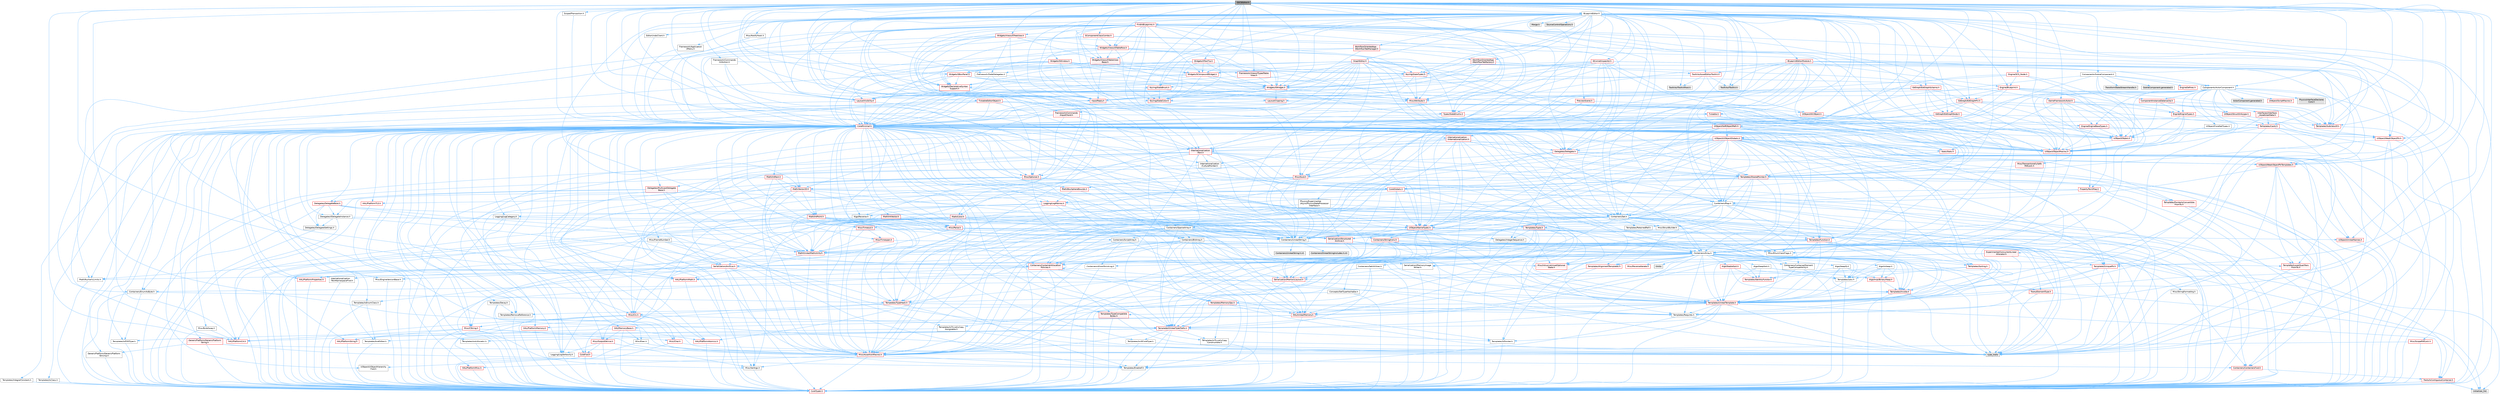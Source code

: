 digraph "SSCSEditor.h"
{
 // INTERACTIVE_SVG=YES
 // LATEX_PDF_SIZE
  bgcolor="transparent";
  edge [fontname=Helvetica,fontsize=10,labelfontname=Helvetica,labelfontsize=10];
  node [fontname=Helvetica,fontsize=10,shape=box,height=0.2,width=0.4];
  Node1 [id="Node000001",label="SSCSEditor.h",height=0.2,width=0.4,color="gray40", fillcolor="grey60", style="filled", fontcolor="black",tooltip=" "];
  Node1 -> Node2 [id="edge1_Node000001_Node000002",color="steelblue1",style="solid",tooltip=" "];
  Node2 [id="Node000002",label="BlueprintEditor.h",height=0.2,width=0.4,color="grey40", fillcolor="white", style="filled",URL="$df/d7d/BlueprintEditor_8h.html",tooltip=" "];
  Node2 -> Node3 [id="edge2_Node000002_Node000003",color="steelblue1",style="solid",tooltip=" "];
  Node3 [id="Node000003",label="BlueprintEditorModule.h",height=0.2,width=0.4,color="red", fillcolor="#FFF0F0", style="filled",URL="$df/d39/BlueprintEditorModule_8h.html",tooltip=" "];
  Node3 -> Node4 [id="edge3_Node000003_Node000004",color="steelblue1",style="solid",tooltip=" "];
  Node4 [id="Node000004",label="Containers/Array.h",height=0.2,width=0.4,color="grey40", fillcolor="white", style="filled",URL="$df/dd0/Array_8h.html",tooltip=" "];
  Node4 -> Node5 [id="edge4_Node000004_Node000005",color="steelblue1",style="solid",tooltip=" "];
  Node5 [id="Node000005",label="CoreTypes.h",height=0.2,width=0.4,color="red", fillcolor="#FFF0F0", style="filled",URL="$dc/dec/CoreTypes_8h.html",tooltip=" "];
  Node4 -> Node19 [id="edge5_Node000004_Node000019",color="steelblue1",style="solid",tooltip=" "];
  Node19 [id="Node000019",label="Misc/AssertionMacros.h",height=0.2,width=0.4,color="red", fillcolor="#FFF0F0", style="filled",URL="$d0/dfa/AssertionMacros_8h.html",tooltip=" "];
  Node19 -> Node5 [id="edge6_Node000019_Node000005",color="steelblue1",style="solid",tooltip=" "];
  Node19 -> Node20 [id="edge7_Node000019_Node000020",color="steelblue1",style="solid",tooltip=" "];
  Node20 [id="Node000020",label="HAL/PlatformMisc.h",height=0.2,width=0.4,color="red", fillcolor="#FFF0F0", style="filled",URL="$d0/df5/PlatformMisc_8h.html",tooltip=" "];
  Node20 -> Node5 [id="edge8_Node000020_Node000005",color="steelblue1",style="solid",tooltip=" "];
  Node19 -> Node56 [id="edge9_Node000019_Node000056",color="steelblue1",style="solid",tooltip=" "];
  Node56 [id="Node000056",label="Templates/EnableIf.h",height=0.2,width=0.4,color="grey40", fillcolor="white", style="filled",URL="$d7/d60/EnableIf_8h.html",tooltip=" "];
  Node56 -> Node5 [id="edge10_Node000056_Node000005",color="steelblue1",style="solid",tooltip=" "];
  Node19 -> Node62 [id="edge11_Node000019_Node000062",color="steelblue1",style="solid",tooltip=" "];
  Node62 [id="Node000062",label="Misc/VarArgs.h",height=0.2,width=0.4,color="grey40", fillcolor="white", style="filled",URL="$d5/d6f/VarArgs_8h.html",tooltip=" "];
  Node62 -> Node5 [id="edge12_Node000062_Node000005",color="steelblue1",style="solid",tooltip=" "];
  Node4 -> Node70 [id="edge13_Node000004_Node000070",color="steelblue1",style="solid",tooltip=" "];
  Node70 [id="Node000070",label="Misc/IntrusiveUnsetOptional\lState.h",height=0.2,width=0.4,color="red", fillcolor="#FFF0F0", style="filled",URL="$d2/d0a/IntrusiveUnsetOptionalState_8h.html",tooltip=" "];
  Node4 -> Node72 [id="edge14_Node000004_Node000072",color="steelblue1",style="solid",tooltip=" "];
  Node72 [id="Node000072",label="Misc/ReverseIterate.h",height=0.2,width=0.4,color="red", fillcolor="#FFF0F0", style="filled",URL="$db/de3/ReverseIterate_8h.html",tooltip=" "];
  Node4 -> Node74 [id="edge15_Node000004_Node000074",color="steelblue1",style="solid",tooltip=" "];
  Node74 [id="Node000074",label="HAL/UnrealMemory.h",height=0.2,width=0.4,color="red", fillcolor="#FFF0F0", style="filled",URL="$d9/d96/UnrealMemory_8h.html",tooltip=" "];
  Node74 -> Node5 [id="edge16_Node000074_Node000005",color="steelblue1",style="solid",tooltip=" "];
  Node74 -> Node78 [id="edge17_Node000074_Node000078",color="steelblue1",style="solid",tooltip=" "];
  Node78 [id="Node000078",label="HAL/MemoryBase.h",height=0.2,width=0.4,color="red", fillcolor="#FFF0F0", style="filled",URL="$d6/d9f/MemoryBase_8h.html",tooltip=" "];
  Node78 -> Node5 [id="edge18_Node000078_Node000005",color="steelblue1",style="solid",tooltip=" "];
  Node78 -> Node49 [id="edge19_Node000078_Node000049",color="steelblue1",style="solid",tooltip=" "];
  Node49 [id="Node000049",label="HAL/PlatformAtomics.h",height=0.2,width=0.4,color="red", fillcolor="#FFF0F0", style="filled",URL="$d3/d36/PlatformAtomics_8h.html",tooltip=" "];
  Node49 -> Node5 [id="edge20_Node000049_Node000005",color="steelblue1",style="solid",tooltip=" "];
  Node78 -> Node32 [id="edge21_Node000078_Node000032",color="steelblue1",style="solid",tooltip=" "];
  Node32 [id="Node000032",label="HAL/PlatformCrt.h",height=0.2,width=0.4,color="red", fillcolor="#FFF0F0", style="filled",URL="$d8/d75/PlatformCrt_8h.html",tooltip=" "];
  Node78 -> Node79 [id="edge22_Node000078_Node000079",color="steelblue1",style="solid",tooltip=" "];
  Node79 [id="Node000079",label="Misc/Exec.h",height=0.2,width=0.4,color="grey40", fillcolor="white", style="filled",URL="$de/ddb/Exec_8h.html",tooltip=" "];
  Node79 -> Node5 [id="edge23_Node000079_Node000005",color="steelblue1",style="solid",tooltip=" "];
  Node79 -> Node19 [id="edge24_Node000079_Node000019",color="steelblue1",style="solid",tooltip=" "];
  Node78 -> Node80 [id="edge25_Node000078_Node000080",color="steelblue1",style="solid",tooltip=" "];
  Node80 [id="Node000080",label="Misc/OutputDevice.h",height=0.2,width=0.4,color="red", fillcolor="#FFF0F0", style="filled",URL="$d7/d32/OutputDevice_8h.html",tooltip=" "];
  Node80 -> Node27 [id="edge26_Node000080_Node000027",color="steelblue1",style="solid",tooltip=" "];
  Node27 [id="Node000027",label="CoreFwd.h",height=0.2,width=0.4,color="red", fillcolor="#FFF0F0", style="filled",URL="$d1/d1e/CoreFwd_8h.html",tooltip=" "];
  Node27 -> Node5 [id="edge27_Node000027_Node000005",color="steelblue1",style="solid",tooltip=" "];
  Node27 -> Node28 [id="edge28_Node000027_Node000028",color="steelblue1",style="solid",tooltip=" "];
  Node28 [id="Node000028",label="Containers/ContainersFwd.h",height=0.2,width=0.4,color="red", fillcolor="#FFF0F0", style="filled",URL="$d4/d0a/ContainersFwd_8h.html",tooltip=" "];
  Node28 -> Node5 [id="edge29_Node000028_Node000005",color="steelblue1",style="solid",tooltip=" "];
  Node28 -> Node25 [id="edge30_Node000028_Node000025",color="steelblue1",style="solid",tooltip=" "];
  Node25 [id="Node000025",label="Traits/IsContiguousContainer.h",height=0.2,width=0.4,color="red", fillcolor="#FFF0F0", style="filled",URL="$d5/d3c/IsContiguousContainer_8h.html",tooltip=" "];
  Node25 -> Node5 [id="edge31_Node000025_Node000005",color="steelblue1",style="solid",tooltip=" "];
  Node25 -> Node24 [id="edge32_Node000025_Node000024",color="steelblue1",style="solid",tooltip=" "];
  Node24 [id="Node000024",label="initializer_list",height=0.2,width=0.4,color="grey60", fillcolor="#E0E0E0", style="filled",tooltip=" "];
  Node27 -> Node30 [id="edge33_Node000027_Node000030",color="steelblue1",style="solid",tooltip=" "];
  Node30 [id="Node000030",label="UObject/UObjectHierarchy\lFwd.h",height=0.2,width=0.4,color="grey40", fillcolor="white", style="filled",URL="$d3/d13/UObjectHierarchyFwd_8h.html",tooltip=" "];
  Node80 -> Node5 [id="edge34_Node000080_Node000005",color="steelblue1",style="solid",tooltip=" "];
  Node80 -> Node81 [id="edge35_Node000080_Node000081",color="steelblue1",style="solid",tooltip=" "];
  Node81 [id="Node000081",label="Logging/LogVerbosity.h",height=0.2,width=0.4,color="grey40", fillcolor="white", style="filled",URL="$d2/d8f/LogVerbosity_8h.html",tooltip=" "];
  Node81 -> Node5 [id="edge36_Node000081_Node000005",color="steelblue1",style="solid",tooltip=" "];
  Node80 -> Node62 [id="edge37_Node000080_Node000062",color="steelblue1",style="solid",tooltip=" "];
  Node74 -> Node91 [id="edge38_Node000074_Node000091",color="steelblue1",style="solid",tooltip=" "];
  Node91 [id="Node000091",label="HAL/PlatformMemory.h",height=0.2,width=0.4,color="red", fillcolor="#FFF0F0", style="filled",URL="$de/d68/PlatformMemory_8h.html",tooltip=" "];
  Node91 -> Node5 [id="edge39_Node000091_Node000005",color="steelblue1",style="solid",tooltip=" "];
  Node74 -> Node94 [id="edge40_Node000074_Node000094",color="steelblue1",style="solid",tooltip=" "];
  Node94 [id="Node000094",label="Templates/IsPointer.h",height=0.2,width=0.4,color="grey40", fillcolor="white", style="filled",URL="$d7/d05/IsPointer_8h.html",tooltip=" "];
  Node94 -> Node5 [id="edge41_Node000094_Node000005",color="steelblue1",style="solid",tooltip=" "];
  Node4 -> Node95 [id="edge42_Node000004_Node000095",color="steelblue1",style="solid",tooltip=" "];
  Node95 [id="Node000095",label="Templates/UnrealTypeTraits.h",height=0.2,width=0.4,color="red", fillcolor="#FFF0F0", style="filled",URL="$d2/d2d/UnrealTypeTraits_8h.html",tooltip=" "];
  Node95 -> Node5 [id="edge43_Node000095_Node000005",color="steelblue1",style="solid",tooltip=" "];
  Node95 -> Node94 [id="edge44_Node000095_Node000094",color="steelblue1",style="solid",tooltip=" "];
  Node95 -> Node19 [id="edge45_Node000095_Node000019",color="steelblue1",style="solid",tooltip=" "];
  Node95 -> Node87 [id="edge46_Node000095_Node000087",color="steelblue1",style="solid",tooltip=" "];
  Node87 [id="Node000087",label="Templates/AndOrNot.h",height=0.2,width=0.4,color="grey40", fillcolor="white", style="filled",URL="$db/d0a/AndOrNot_8h.html",tooltip=" "];
  Node87 -> Node5 [id="edge47_Node000087_Node000005",color="steelblue1",style="solid",tooltip=" "];
  Node95 -> Node56 [id="edge48_Node000095_Node000056",color="steelblue1",style="solid",tooltip=" "];
  Node95 -> Node96 [id="edge49_Node000095_Node000096",color="steelblue1",style="solid",tooltip=" "];
  Node96 [id="Node000096",label="Templates/IsArithmetic.h",height=0.2,width=0.4,color="grey40", fillcolor="white", style="filled",URL="$d2/d5d/IsArithmetic_8h.html",tooltip=" "];
  Node96 -> Node5 [id="edge50_Node000096_Node000005",color="steelblue1",style="solid",tooltip=" "];
  Node95 -> Node98 [id="edge51_Node000095_Node000098",color="steelblue1",style="solid",tooltip=" "];
  Node98 [id="Node000098",label="Templates/IsPODType.h",height=0.2,width=0.4,color="grey40", fillcolor="white", style="filled",URL="$d7/db1/IsPODType_8h.html",tooltip=" "];
  Node98 -> Node5 [id="edge52_Node000098_Node000005",color="steelblue1",style="solid",tooltip=" "];
  Node95 -> Node99 [id="edge53_Node000095_Node000099",color="steelblue1",style="solid",tooltip=" "];
  Node99 [id="Node000099",label="Templates/IsUECoreType.h",height=0.2,width=0.4,color="grey40", fillcolor="white", style="filled",URL="$d1/db8/IsUECoreType_8h.html",tooltip=" "];
  Node99 -> Node5 [id="edge54_Node000099_Node000005",color="steelblue1",style="solid",tooltip=" "];
  Node99 -> Node9 [id="edge55_Node000099_Node000009",color="steelblue1",style="solid",tooltip=" "];
  Node9 [id="Node000009",label="type_traits",height=0.2,width=0.4,color="grey60", fillcolor="#E0E0E0", style="filled",tooltip=" "];
  Node95 -> Node88 [id="edge56_Node000095_Node000088",color="steelblue1",style="solid",tooltip=" "];
  Node88 [id="Node000088",label="Templates/IsTriviallyCopy\lConstructible.h",height=0.2,width=0.4,color="grey40", fillcolor="white", style="filled",URL="$d3/d78/IsTriviallyCopyConstructible_8h.html",tooltip=" "];
  Node88 -> Node5 [id="edge57_Node000088_Node000005",color="steelblue1",style="solid",tooltip=" "];
  Node88 -> Node9 [id="edge58_Node000088_Node000009",color="steelblue1",style="solid",tooltip=" "];
  Node4 -> Node100 [id="edge59_Node000004_Node000100",color="steelblue1",style="solid",tooltip=" "];
  Node100 [id="Node000100",label="Templates/UnrealTemplate.h",height=0.2,width=0.4,color="red", fillcolor="#FFF0F0", style="filled",URL="$d4/d24/UnrealTemplate_8h.html",tooltip=" "];
  Node100 -> Node5 [id="edge60_Node000100_Node000005",color="steelblue1",style="solid",tooltip=" "];
  Node100 -> Node94 [id="edge61_Node000100_Node000094",color="steelblue1",style="solid",tooltip=" "];
  Node100 -> Node74 [id="edge62_Node000100_Node000074",color="steelblue1",style="solid",tooltip=" "];
  Node100 -> Node95 [id="edge63_Node000100_Node000095",color="steelblue1",style="solid",tooltip=" "];
  Node100 -> Node103 [id="edge64_Node000100_Node000103",color="steelblue1",style="solid",tooltip=" "];
  Node103 [id="Node000103",label="Templates/RemoveReference.h",height=0.2,width=0.4,color="grey40", fillcolor="white", style="filled",URL="$da/dbe/RemoveReference_8h.html",tooltip=" "];
  Node103 -> Node5 [id="edge65_Node000103_Node000005",color="steelblue1",style="solid",tooltip=" "];
  Node100 -> Node64 [id="edge66_Node000100_Node000064",color="steelblue1",style="solid",tooltip=" "];
  Node64 [id="Node000064",label="Templates/Requires.h",height=0.2,width=0.4,color="grey40", fillcolor="white", style="filled",URL="$dc/d96/Requires_8h.html",tooltip=" "];
  Node64 -> Node56 [id="edge67_Node000064_Node000056",color="steelblue1",style="solid",tooltip=" "];
  Node64 -> Node9 [id="edge68_Node000064_Node000009",color="steelblue1",style="solid",tooltip=" "];
  Node100 -> Node104 [id="edge69_Node000100_Node000104",color="steelblue1",style="solid",tooltip=" "];
  Node104 [id="Node000104",label="Templates/TypeCompatible\lBytes.h",height=0.2,width=0.4,color="red", fillcolor="#FFF0F0", style="filled",URL="$df/d0a/TypeCompatibleBytes_8h.html",tooltip=" "];
  Node104 -> Node5 [id="edge70_Node000104_Node000005",color="steelblue1",style="solid",tooltip=" "];
  Node104 -> Node9 [id="edge71_Node000104_Node000009",color="steelblue1",style="solid",tooltip=" "];
  Node100 -> Node25 [id="edge72_Node000100_Node000025",color="steelblue1",style="solid",tooltip=" "];
  Node100 -> Node9 [id="edge73_Node000100_Node000009",color="steelblue1",style="solid",tooltip=" "];
  Node4 -> Node106 [id="edge74_Node000004_Node000106",color="steelblue1",style="solid",tooltip=" "];
  Node106 [id="Node000106",label="Containers/AllowShrinking.h",height=0.2,width=0.4,color="grey40", fillcolor="white", style="filled",URL="$d7/d1a/AllowShrinking_8h.html",tooltip=" "];
  Node106 -> Node5 [id="edge75_Node000106_Node000005",color="steelblue1",style="solid",tooltip=" "];
  Node4 -> Node107 [id="edge76_Node000004_Node000107",color="steelblue1",style="solid",tooltip=" "];
  Node107 [id="Node000107",label="Containers/ContainerAllocation\lPolicies.h",height=0.2,width=0.4,color="red", fillcolor="#FFF0F0", style="filled",URL="$d7/dff/ContainerAllocationPolicies_8h.html",tooltip=" "];
  Node107 -> Node5 [id="edge77_Node000107_Node000005",color="steelblue1",style="solid",tooltip=" "];
  Node107 -> Node107 [id="edge78_Node000107_Node000107",color="steelblue1",style="solid",tooltip=" "];
  Node107 -> Node109 [id="edge79_Node000107_Node000109",color="steelblue1",style="solid",tooltip=" "];
  Node109 [id="Node000109",label="HAL/PlatformMath.h",height=0.2,width=0.4,color="red", fillcolor="#FFF0F0", style="filled",URL="$dc/d53/PlatformMath_8h.html",tooltip=" "];
  Node109 -> Node5 [id="edge80_Node000109_Node000005",color="steelblue1",style="solid",tooltip=" "];
  Node107 -> Node74 [id="edge81_Node000107_Node000074",color="steelblue1",style="solid",tooltip=" "];
  Node107 -> Node42 [id="edge82_Node000107_Node000042",color="steelblue1",style="solid",tooltip=" "];
  Node42 [id="Node000042",label="Math/NumericLimits.h",height=0.2,width=0.4,color="grey40", fillcolor="white", style="filled",URL="$df/d1b/NumericLimits_8h.html",tooltip=" "];
  Node42 -> Node5 [id="edge83_Node000042_Node000005",color="steelblue1",style="solid",tooltip=" "];
  Node107 -> Node19 [id="edge84_Node000107_Node000019",color="steelblue1",style="solid",tooltip=" "];
  Node107 -> Node118 [id="edge85_Node000107_Node000118",color="steelblue1",style="solid",tooltip=" "];
  Node118 [id="Node000118",label="Templates/MemoryOps.h",height=0.2,width=0.4,color="red", fillcolor="#FFF0F0", style="filled",URL="$db/dea/MemoryOps_8h.html",tooltip=" "];
  Node118 -> Node5 [id="edge86_Node000118_Node000005",color="steelblue1",style="solid",tooltip=" "];
  Node118 -> Node74 [id="edge87_Node000118_Node000074",color="steelblue1",style="solid",tooltip=" "];
  Node118 -> Node89 [id="edge88_Node000118_Node000089",color="steelblue1",style="solid",tooltip=" "];
  Node89 [id="Node000089",label="Templates/IsTriviallyCopy\lAssignable.h",height=0.2,width=0.4,color="grey40", fillcolor="white", style="filled",URL="$d2/df2/IsTriviallyCopyAssignable_8h.html",tooltip=" "];
  Node89 -> Node5 [id="edge89_Node000089_Node000005",color="steelblue1",style="solid",tooltip=" "];
  Node89 -> Node9 [id="edge90_Node000089_Node000009",color="steelblue1",style="solid",tooltip=" "];
  Node118 -> Node88 [id="edge91_Node000118_Node000088",color="steelblue1",style="solid",tooltip=" "];
  Node118 -> Node64 [id="edge92_Node000118_Node000064",color="steelblue1",style="solid",tooltip=" "];
  Node118 -> Node95 [id="edge93_Node000118_Node000095",color="steelblue1",style="solid",tooltip=" "];
  Node118 -> Node9 [id="edge94_Node000118_Node000009",color="steelblue1",style="solid",tooltip=" "];
  Node107 -> Node104 [id="edge95_Node000107_Node000104",color="steelblue1",style="solid",tooltip=" "];
  Node107 -> Node9 [id="edge96_Node000107_Node000009",color="steelblue1",style="solid",tooltip=" "];
  Node4 -> Node119 [id="edge97_Node000004_Node000119",color="steelblue1",style="solid",tooltip=" "];
  Node119 [id="Node000119",label="Containers/ContainerElement\lTypeCompatibility.h",height=0.2,width=0.4,color="grey40", fillcolor="white", style="filled",URL="$df/ddf/ContainerElementTypeCompatibility_8h.html",tooltip=" "];
  Node119 -> Node5 [id="edge98_Node000119_Node000005",color="steelblue1",style="solid",tooltip=" "];
  Node119 -> Node95 [id="edge99_Node000119_Node000095",color="steelblue1",style="solid",tooltip=" "];
  Node4 -> Node120 [id="edge100_Node000004_Node000120",color="steelblue1",style="solid",tooltip=" "];
  Node120 [id="Node000120",label="Serialization/Archive.h",height=0.2,width=0.4,color="red", fillcolor="#FFF0F0", style="filled",URL="$d7/d3b/Archive_8h.html",tooltip=" "];
  Node120 -> Node27 [id="edge101_Node000120_Node000027",color="steelblue1",style="solid",tooltip=" "];
  Node120 -> Node5 [id="edge102_Node000120_Node000005",color="steelblue1",style="solid",tooltip=" "];
  Node120 -> Node121 [id="edge103_Node000120_Node000121",color="steelblue1",style="solid",tooltip=" "];
  Node121 [id="Node000121",label="HAL/PlatformProperties.h",height=0.2,width=0.4,color="red", fillcolor="#FFF0F0", style="filled",URL="$d9/db0/PlatformProperties_8h.html",tooltip=" "];
  Node121 -> Node5 [id="edge104_Node000121_Node000005",color="steelblue1",style="solid",tooltip=" "];
  Node120 -> Node124 [id="edge105_Node000120_Node000124",color="steelblue1",style="solid",tooltip=" "];
  Node124 [id="Node000124",label="Internationalization\l/TextNamespaceFwd.h",height=0.2,width=0.4,color="grey40", fillcolor="white", style="filled",URL="$d8/d97/TextNamespaceFwd_8h.html",tooltip=" "];
  Node124 -> Node5 [id="edge106_Node000124_Node000005",color="steelblue1",style="solid",tooltip=" "];
  Node120 -> Node19 [id="edge107_Node000120_Node000019",color="steelblue1",style="solid",tooltip=" "];
  Node120 -> Node125 [id="edge108_Node000120_Node000125",color="steelblue1",style="solid",tooltip=" "];
  Node125 [id="Node000125",label="Misc/EngineVersionBase.h",height=0.2,width=0.4,color="grey40", fillcolor="white", style="filled",URL="$d5/d2b/EngineVersionBase_8h.html",tooltip=" "];
  Node125 -> Node5 [id="edge109_Node000125_Node000005",color="steelblue1",style="solid",tooltip=" "];
  Node120 -> Node62 [id="edge110_Node000120_Node000062",color="steelblue1",style="solid",tooltip=" "];
  Node120 -> Node56 [id="edge111_Node000120_Node000056",color="steelblue1",style="solid",tooltip=" "];
  Node120 -> Node128 [id="edge112_Node000120_Node000128",color="steelblue1",style="solid",tooltip=" "];
  Node128 [id="Node000128",label="Templates/IsEnumClass.h",height=0.2,width=0.4,color="grey40", fillcolor="white", style="filled",URL="$d7/d15/IsEnumClass_8h.html",tooltip=" "];
  Node128 -> Node5 [id="edge113_Node000128_Node000005",color="steelblue1",style="solid",tooltip=" "];
  Node128 -> Node87 [id="edge114_Node000128_Node000087",color="steelblue1",style="solid",tooltip=" "];
  Node120 -> Node100 [id="edge115_Node000120_Node000100",color="steelblue1",style="solid",tooltip=" "];
  Node4 -> Node130 [id="edge116_Node000004_Node000130",color="steelblue1",style="solid",tooltip=" "];
  Node130 [id="Node000130",label="Serialization/MemoryImage\lWriter.h",height=0.2,width=0.4,color="grey40", fillcolor="white", style="filled",URL="$d0/d08/MemoryImageWriter_8h.html",tooltip=" "];
  Node130 -> Node5 [id="edge117_Node000130_Node000005",color="steelblue1",style="solid",tooltip=" "];
  Node130 -> Node131 [id="edge118_Node000130_Node000131",color="steelblue1",style="solid",tooltip=" "];
  Node131 [id="Node000131",label="Serialization/MemoryLayout.h",height=0.2,width=0.4,color="red", fillcolor="#FFF0F0", style="filled",URL="$d7/d66/MemoryLayout_8h.html",tooltip=" "];
  Node131 -> Node134 [id="edge119_Node000131_Node000134",color="steelblue1",style="solid",tooltip=" "];
  Node134 [id="Node000134",label="Containers/EnumAsByte.h",height=0.2,width=0.4,color="grey40", fillcolor="white", style="filled",URL="$d6/d9a/EnumAsByte_8h.html",tooltip=" "];
  Node134 -> Node5 [id="edge120_Node000134_Node000005",color="steelblue1",style="solid",tooltip=" "];
  Node134 -> Node98 [id="edge121_Node000134_Node000098",color="steelblue1",style="solid",tooltip=" "];
  Node134 -> Node135 [id="edge122_Node000134_Node000135",color="steelblue1",style="solid",tooltip=" "];
  Node135 [id="Node000135",label="Templates/TypeHash.h",height=0.2,width=0.4,color="red", fillcolor="#FFF0F0", style="filled",URL="$d1/d62/TypeHash_8h.html",tooltip=" "];
  Node135 -> Node5 [id="edge123_Node000135_Node000005",color="steelblue1",style="solid",tooltip=" "];
  Node135 -> Node64 [id="edge124_Node000135_Node000064",color="steelblue1",style="solid",tooltip=" "];
  Node135 -> Node136 [id="edge125_Node000135_Node000136",color="steelblue1",style="solid",tooltip=" "];
  Node136 [id="Node000136",label="Misc/Crc.h",height=0.2,width=0.4,color="red", fillcolor="#FFF0F0", style="filled",URL="$d4/dd2/Crc_8h.html",tooltip=" "];
  Node136 -> Node5 [id="edge126_Node000136_Node000005",color="steelblue1",style="solid",tooltip=" "];
  Node136 -> Node76 [id="edge127_Node000136_Node000076",color="steelblue1",style="solid",tooltip=" "];
  Node76 [id="Node000076",label="HAL/PlatformString.h",height=0.2,width=0.4,color="red", fillcolor="#FFF0F0", style="filled",URL="$db/db5/PlatformString_8h.html",tooltip=" "];
  Node76 -> Node5 [id="edge128_Node000076_Node000005",color="steelblue1",style="solid",tooltip=" "];
  Node136 -> Node19 [id="edge129_Node000136_Node000019",color="steelblue1",style="solid",tooltip=" "];
  Node136 -> Node137 [id="edge130_Node000136_Node000137",color="steelblue1",style="solid",tooltip=" "];
  Node137 [id="Node000137",label="Misc/CString.h",height=0.2,width=0.4,color="red", fillcolor="#FFF0F0", style="filled",URL="$d2/d49/CString_8h.html",tooltip=" "];
  Node137 -> Node5 [id="edge131_Node000137_Node000005",color="steelblue1",style="solid",tooltip=" "];
  Node137 -> Node32 [id="edge132_Node000137_Node000032",color="steelblue1",style="solid",tooltip=" "];
  Node137 -> Node76 [id="edge133_Node000137_Node000076",color="steelblue1",style="solid",tooltip=" "];
  Node137 -> Node19 [id="edge134_Node000137_Node000019",color="steelblue1",style="solid",tooltip=" "];
  Node137 -> Node138 [id="edge135_Node000137_Node000138",color="steelblue1",style="solid",tooltip=" "];
  Node138 [id="Node000138",label="Misc/Char.h",height=0.2,width=0.4,color="red", fillcolor="#FFF0F0", style="filled",URL="$d0/d58/Char_8h.html",tooltip=" "];
  Node138 -> Node5 [id="edge136_Node000138_Node000005",color="steelblue1",style="solid",tooltip=" "];
  Node138 -> Node9 [id="edge137_Node000138_Node000009",color="steelblue1",style="solid",tooltip=" "];
  Node137 -> Node62 [id="edge138_Node000137_Node000062",color="steelblue1",style="solid",tooltip=" "];
  Node136 -> Node138 [id="edge139_Node000136_Node000138",color="steelblue1",style="solid",tooltip=" "];
  Node136 -> Node95 [id="edge140_Node000136_Node000095",color="steelblue1",style="solid",tooltip=" "];
  Node135 -> Node9 [id="edge141_Node000135_Node000009",color="steelblue1",style="solid",tooltip=" "];
  Node131 -> Node74 [id="edge142_Node000131_Node000074",color="steelblue1",style="solid",tooltip=" "];
  Node131 -> Node56 [id="edge143_Node000131_Node000056",color="steelblue1",style="solid",tooltip=" "];
  Node131 -> Node100 [id="edge144_Node000131_Node000100",color="steelblue1",style="solid",tooltip=" "];
  Node4 -> Node144 [id="edge145_Node000004_Node000144",color="steelblue1",style="solid",tooltip=" "];
  Node144 [id="Node000144",label="Algo/Heapify.h",height=0.2,width=0.4,color="grey40", fillcolor="white", style="filled",URL="$d0/d2a/Heapify_8h.html",tooltip=" "];
  Node144 -> Node145 [id="edge146_Node000144_Node000145",color="steelblue1",style="solid",tooltip=" "];
  Node145 [id="Node000145",label="Algo/Impl/BinaryHeap.h",height=0.2,width=0.4,color="red", fillcolor="#FFF0F0", style="filled",URL="$d7/da3/Algo_2Impl_2BinaryHeap_8h.html",tooltip=" "];
  Node145 -> Node146 [id="edge147_Node000145_Node000146",color="steelblue1",style="solid",tooltip=" "];
  Node146 [id="Node000146",label="Templates/Invoke.h",height=0.2,width=0.4,color="red", fillcolor="#FFF0F0", style="filled",URL="$d7/deb/Invoke_8h.html",tooltip=" "];
  Node146 -> Node5 [id="edge148_Node000146_Node000005",color="steelblue1",style="solid",tooltip=" "];
  Node146 -> Node100 [id="edge149_Node000146_Node000100",color="steelblue1",style="solid",tooltip=" "];
  Node146 -> Node9 [id="edge150_Node000146_Node000009",color="steelblue1",style="solid",tooltip=" "];
  Node145 -> Node9 [id="edge151_Node000145_Node000009",color="steelblue1",style="solid",tooltip=" "];
  Node144 -> Node150 [id="edge152_Node000144_Node000150",color="steelblue1",style="solid",tooltip=" "];
  Node150 [id="Node000150",label="Templates/IdentityFunctor.h",height=0.2,width=0.4,color="red", fillcolor="#FFF0F0", style="filled",URL="$d7/d2e/IdentityFunctor_8h.html",tooltip=" "];
  Node144 -> Node146 [id="edge153_Node000144_Node000146",color="steelblue1",style="solid",tooltip=" "];
  Node144 -> Node151 [id="edge154_Node000144_Node000151",color="steelblue1",style="solid",tooltip=" "];
  Node151 [id="Node000151",label="Templates/Less.h",height=0.2,width=0.4,color="grey40", fillcolor="white", style="filled",URL="$de/dc8/Less_8h.html",tooltip=" "];
  Node151 -> Node5 [id="edge155_Node000151_Node000005",color="steelblue1",style="solid",tooltip=" "];
  Node151 -> Node100 [id="edge156_Node000151_Node000100",color="steelblue1",style="solid",tooltip=" "];
  Node144 -> Node100 [id="edge157_Node000144_Node000100",color="steelblue1",style="solid",tooltip=" "];
  Node4 -> Node152 [id="edge158_Node000004_Node000152",color="steelblue1",style="solid",tooltip=" "];
  Node152 [id="Node000152",label="Algo/HeapSort.h",height=0.2,width=0.4,color="grey40", fillcolor="white", style="filled",URL="$d3/d92/HeapSort_8h.html",tooltip=" "];
  Node152 -> Node145 [id="edge159_Node000152_Node000145",color="steelblue1",style="solid",tooltip=" "];
  Node152 -> Node150 [id="edge160_Node000152_Node000150",color="steelblue1",style="solid",tooltip=" "];
  Node152 -> Node151 [id="edge161_Node000152_Node000151",color="steelblue1",style="solid",tooltip=" "];
  Node152 -> Node100 [id="edge162_Node000152_Node000100",color="steelblue1",style="solid",tooltip=" "];
  Node4 -> Node153 [id="edge163_Node000004_Node000153",color="steelblue1",style="solid",tooltip=" "];
  Node153 [id="Node000153",label="Algo/IsHeap.h",height=0.2,width=0.4,color="grey40", fillcolor="white", style="filled",URL="$de/d32/IsHeap_8h.html",tooltip=" "];
  Node153 -> Node145 [id="edge164_Node000153_Node000145",color="steelblue1",style="solid",tooltip=" "];
  Node153 -> Node150 [id="edge165_Node000153_Node000150",color="steelblue1",style="solid",tooltip=" "];
  Node153 -> Node146 [id="edge166_Node000153_Node000146",color="steelblue1",style="solid",tooltip=" "];
  Node153 -> Node151 [id="edge167_Node000153_Node000151",color="steelblue1",style="solid",tooltip=" "];
  Node153 -> Node100 [id="edge168_Node000153_Node000100",color="steelblue1",style="solid",tooltip=" "];
  Node4 -> Node145 [id="edge169_Node000004_Node000145",color="steelblue1",style="solid",tooltip=" "];
  Node4 -> Node154 [id="edge170_Node000004_Node000154",color="steelblue1",style="solid",tooltip=" "];
  Node154 [id="Node000154",label="Algo/StableSort.h",height=0.2,width=0.4,color="red", fillcolor="#FFF0F0", style="filled",URL="$d7/d3c/StableSort_8h.html",tooltip=" "];
  Node154 -> Node150 [id="edge171_Node000154_Node000150",color="steelblue1",style="solid",tooltip=" "];
  Node154 -> Node146 [id="edge172_Node000154_Node000146",color="steelblue1",style="solid",tooltip=" "];
  Node154 -> Node151 [id="edge173_Node000154_Node000151",color="steelblue1",style="solid",tooltip=" "];
  Node154 -> Node100 [id="edge174_Node000154_Node000100",color="steelblue1",style="solid",tooltip=" "];
  Node4 -> Node157 [id="edge175_Node000004_Node000157",color="steelblue1",style="solid",tooltip=" "];
  Node157 [id="Node000157",label="Concepts/GetTypeHashable.h",height=0.2,width=0.4,color="grey40", fillcolor="white", style="filled",URL="$d3/da2/GetTypeHashable_8h.html",tooltip=" "];
  Node157 -> Node5 [id="edge176_Node000157_Node000005",color="steelblue1",style="solid",tooltip=" "];
  Node157 -> Node135 [id="edge177_Node000157_Node000135",color="steelblue1",style="solid",tooltip=" "];
  Node4 -> Node150 [id="edge178_Node000004_Node000150",color="steelblue1",style="solid",tooltip=" "];
  Node4 -> Node146 [id="edge179_Node000004_Node000146",color="steelblue1",style="solid",tooltip=" "];
  Node4 -> Node151 [id="edge180_Node000004_Node000151",color="steelblue1",style="solid",tooltip=" "];
  Node4 -> Node158 [id="edge181_Node000004_Node000158",color="steelblue1",style="solid",tooltip=" "];
  Node158 [id="Node000158",label="Templates/LosesQualifiers\lFromTo.h",height=0.2,width=0.4,color="red", fillcolor="#FFF0F0", style="filled",URL="$d2/db3/LosesQualifiersFromTo_8h.html",tooltip=" "];
  Node158 -> Node9 [id="edge182_Node000158_Node000009",color="steelblue1",style="solid",tooltip=" "];
  Node4 -> Node64 [id="edge183_Node000004_Node000064",color="steelblue1",style="solid",tooltip=" "];
  Node4 -> Node159 [id="edge184_Node000004_Node000159",color="steelblue1",style="solid",tooltip=" "];
  Node159 [id="Node000159",label="Templates/Sorting.h",height=0.2,width=0.4,color="red", fillcolor="#FFF0F0", style="filled",URL="$d3/d9e/Sorting_8h.html",tooltip=" "];
  Node159 -> Node5 [id="edge185_Node000159_Node000005",color="steelblue1",style="solid",tooltip=" "];
  Node159 -> Node109 [id="edge186_Node000159_Node000109",color="steelblue1",style="solid",tooltip=" "];
  Node159 -> Node151 [id="edge187_Node000159_Node000151",color="steelblue1",style="solid",tooltip=" "];
  Node4 -> Node163 [id="edge188_Node000004_Node000163",color="steelblue1",style="solid",tooltip=" "];
  Node163 [id="Node000163",label="Templates/AlignmentTemplates.h",height=0.2,width=0.4,color="red", fillcolor="#FFF0F0", style="filled",URL="$dd/d32/AlignmentTemplates_8h.html",tooltip=" "];
  Node163 -> Node5 [id="edge189_Node000163_Node000005",color="steelblue1",style="solid",tooltip=" "];
  Node163 -> Node94 [id="edge190_Node000163_Node000094",color="steelblue1",style="solid",tooltip=" "];
  Node4 -> Node23 [id="edge191_Node000004_Node000023",color="steelblue1",style="solid",tooltip=" "];
  Node23 [id="Node000023",label="Traits/ElementType.h",height=0.2,width=0.4,color="red", fillcolor="#FFF0F0", style="filled",URL="$d5/d4f/ElementType_8h.html",tooltip=" "];
  Node23 -> Node24 [id="edge192_Node000023_Node000024",color="steelblue1",style="solid",tooltip=" "];
  Node23 -> Node9 [id="edge193_Node000023_Node000009",color="steelblue1",style="solid",tooltip=" "];
  Node4 -> Node115 [id="edge194_Node000004_Node000115",color="steelblue1",style="solid",tooltip=" "];
  Node115 [id="Node000115",label="limits",height=0.2,width=0.4,color="grey60", fillcolor="#E0E0E0", style="filled",tooltip=" "];
  Node4 -> Node9 [id="edge195_Node000004_Node000009",color="steelblue1",style="solid",tooltip=" "];
  Node3 -> Node164 [id="edge196_Node000003_Node000164",color="steelblue1",style="solid",tooltip=" "];
  Node164 [id="Node000164",label="Containers/Map.h",height=0.2,width=0.4,color="grey40", fillcolor="white", style="filled",URL="$df/d79/Map_8h.html",tooltip=" "];
  Node164 -> Node5 [id="edge197_Node000164_Node000005",color="steelblue1",style="solid",tooltip=" "];
  Node164 -> Node165 [id="edge198_Node000164_Node000165",color="steelblue1",style="solid",tooltip=" "];
  Node165 [id="Node000165",label="Algo/Reverse.h",height=0.2,width=0.4,color="grey40", fillcolor="white", style="filled",URL="$d5/d93/Reverse_8h.html",tooltip=" "];
  Node165 -> Node5 [id="edge199_Node000165_Node000005",color="steelblue1",style="solid",tooltip=" "];
  Node165 -> Node100 [id="edge200_Node000165_Node000100",color="steelblue1",style="solid",tooltip=" "];
  Node164 -> Node119 [id="edge201_Node000164_Node000119",color="steelblue1",style="solid",tooltip=" "];
  Node164 -> Node166 [id="edge202_Node000164_Node000166",color="steelblue1",style="solid",tooltip=" "];
  Node166 [id="Node000166",label="Containers/Set.h",height=0.2,width=0.4,color="grey40", fillcolor="white", style="filled",URL="$d4/d45/Set_8h.html",tooltip=" "];
  Node166 -> Node107 [id="edge203_Node000166_Node000107",color="steelblue1",style="solid",tooltip=" "];
  Node166 -> Node119 [id="edge204_Node000166_Node000119",color="steelblue1",style="solid",tooltip=" "];
  Node166 -> Node167 [id="edge205_Node000166_Node000167",color="steelblue1",style="solid",tooltip=" "];
  Node167 [id="Node000167",label="Containers/SetUtilities.h",height=0.2,width=0.4,color="grey40", fillcolor="white", style="filled",URL="$dc/de5/SetUtilities_8h.html",tooltip=" "];
  Node167 -> Node5 [id="edge206_Node000167_Node000005",color="steelblue1",style="solid",tooltip=" "];
  Node167 -> Node131 [id="edge207_Node000167_Node000131",color="steelblue1",style="solid",tooltip=" "];
  Node167 -> Node118 [id="edge208_Node000167_Node000118",color="steelblue1",style="solid",tooltip=" "];
  Node167 -> Node95 [id="edge209_Node000167_Node000095",color="steelblue1",style="solid",tooltip=" "];
  Node166 -> Node168 [id="edge210_Node000166_Node000168",color="steelblue1",style="solid",tooltip=" "];
  Node168 [id="Node000168",label="Containers/SparseArray.h",height=0.2,width=0.4,color="grey40", fillcolor="white", style="filled",URL="$d5/dbf/SparseArray_8h.html",tooltip=" "];
  Node168 -> Node5 [id="edge211_Node000168_Node000005",color="steelblue1",style="solid",tooltip=" "];
  Node168 -> Node19 [id="edge212_Node000168_Node000019",color="steelblue1",style="solid",tooltip=" "];
  Node168 -> Node74 [id="edge213_Node000168_Node000074",color="steelblue1",style="solid",tooltip=" "];
  Node168 -> Node95 [id="edge214_Node000168_Node000095",color="steelblue1",style="solid",tooltip=" "];
  Node168 -> Node100 [id="edge215_Node000168_Node000100",color="steelblue1",style="solid",tooltip=" "];
  Node168 -> Node107 [id="edge216_Node000168_Node000107",color="steelblue1",style="solid",tooltip=" "];
  Node168 -> Node151 [id="edge217_Node000168_Node000151",color="steelblue1",style="solid",tooltip=" "];
  Node168 -> Node4 [id="edge218_Node000168_Node000004",color="steelblue1",style="solid",tooltip=" "];
  Node168 -> Node162 [id="edge219_Node000168_Node000162",color="steelblue1",style="solid",tooltip=" "];
  Node162 [id="Node000162",label="Math/UnrealMathUtility.h",height=0.2,width=0.4,color="red", fillcolor="#FFF0F0", style="filled",URL="$db/db8/UnrealMathUtility_8h.html",tooltip=" "];
  Node162 -> Node5 [id="edge220_Node000162_Node000005",color="steelblue1",style="solid",tooltip=" "];
  Node162 -> Node19 [id="edge221_Node000162_Node000019",color="steelblue1",style="solid",tooltip=" "];
  Node162 -> Node109 [id="edge222_Node000162_Node000109",color="steelblue1",style="solid",tooltip=" "];
  Node162 -> Node64 [id="edge223_Node000162_Node000064",color="steelblue1",style="solid",tooltip=" "];
  Node168 -> Node169 [id="edge224_Node000168_Node000169",color="steelblue1",style="solid",tooltip=" "];
  Node169 [id="Node000169",label="Containers/ScriptArray.h",height=0.2,width=0.4,color="grey40", fillcolor="white", style="filled",URL="$dc/daf/ScriptArray_8h.html",tooltip=" "];
  Node169 -> Node5 [id="edge225_Node000169_Node000005",color="steelblue1",style="solid",tooltip=" "];
  Node169 -> Node19 [id="edge226_Node000169_Node000019",color="steelblue1",style="solid",tooltip=" "];
  Node169 -> Node74 [id="edge227_Node000169_Node000074",color="steelblue1",style="solid",tooltip=" "];
  Node169 -> Node106 [id="edge228_Node000169_Node000106",color="steelblue1",style="solid",tooltip=" "];
  Node169 -> Node107 [id="edge229_Node000169_Node000107",color="steelblue1",style="solid",tooltip=" "];
  Node169 -> Node4 [id="edge230_Node000169_Node000004",color="steelblue1",style="solid",tooltip=" "];
  Node169 -> Node24 [id="edge231_Node000169_Node000024",color="steelblue1",style="solid",tooltip=" "];
  Node168 -> Node170 [id="edge232_Node000168_Node000170",color="steelblue1",style="solid",tooltip=" "];
  Node170 [id="Node000170",label="Containers/BitArray.h",height=0.2,width=0.4,color="grey40", fillcolor="white", style="filled",URL="$d1/de4/BitArray_8h.html",tooltip=" "];
  Node170 -> Node107 [id="edge233_Node000170_Node000107",color="steelblue1",style="solid",tooltip=" "];
  Node170 -> Node5 [id="edge234_Node000170_Node000005",color="steelblue1",style="solid",tooltip=" "];
  Node170 -> Node49 [id="edge235_Node000170_Node000049",color="steelblue1",style="solid",tooltip=" "];
  Node170 -> Node74 [id="edge236_Node000170_Node000074",color="steelblue1",style="solid",tooltip=" "];
  Node170 -> Node162 [id="edge237_Node000170_Node000162",color="steelblue1",style="solid",tooltip=" "];
  Node170 -> Node19 [id="edge238_Node000170_Node000019",color="steelblue1",style="solid",tooltip=" "];
  Node170 -> Node44 [id="edge239_Node000170_Node000044",color="steelblue1",style="solid",tooltip=" "];
  Node44 [id="Node000044",label="Misc/EnumClassFlags.h",height=0.2,width=0.4,color="grey40", fillcolor="white", style="filled",URL="$d8/de7/EnumClassFlags_8h.html",tooltip=" "];
  Node170 -> Node120 [id="edge240_Node000170_Node000120",color="steelblue1",style="solid",tooltip=" "];
  Node170 -> Node130 [id="edge241_Node000170_Node000130",color="steelblue1",style="solid",tooltip=" "];
  Node170 -> Node131 [id="edge242_Node000170_Node000131",color="steelblue1",style="solid",tooltip=" "];
  Node170 -> Node56 [id="edge243_Node000170_Node000056",color="steelblue1",style="solid",tooltip=" "];
  Node170 -> Node146 [id="edge244_Node000170_Node000146",color="steelblue1",style="solid",tooltip=" "];
  Node170 -> Node100 [id="edge245_Node000170_Node000100",color="steelblue1",style="solid",tooltip=" "];
  Node170 -> Node95 [id="edge246_Node000170_Node000095",color="steelblue1",style="solid",tooltip=" "];
  Node168 -> Node171 [id="edge247_Node000168_Node000171",color="steelblue1",style="solid",tooltip=" "];
  Node171 [id="Node000171",label="Serialization/Structured\lArchive.h",height=0.2,width=0.4,color="red", fillcolor="#FFF0F0", style="filled",URL="$d9/d1e/StructuredArchive_8h.html",tooltip=" "];
  Node171 -> Node4 [id="edge248_Node000171_Node000004",color="steelblue1",style="solid",tooltip=" "];
  Node171 -> Node107 [id="edge249_Node000171_Node000107",color="steelblue1",style="solid",tooltip=" "];
  Node171 -> Node5 [id="edge250_Node000171_Node000005",color="steelblue1",style="solid",tooltip=" "];
  Node171 -> Node120 [id="edge251_Node000171_Node000120",color="steelblue1",style="solid",tooltip=" "];
  Node168 -> Node130 [id="edge252_Node000168_Node000130",color="steelblue1",style="solid",tooltip=" "];
  Node168 -> Node187 [id="edge253_Node000168_Node000187",color="steelblue1",style="solid",tooltip=" "];
  Node187 [id="Node000187",label="Containers/UnrealString.h",height=0.2,width=0.4,color="grey40", fillcolor="white", style="filled",URL="$d5/dba/UnrealString_8h.html",tooltip=" "];
  Node187 -> Node188 [id="edge254_Node000187_Node000188",color="steelblue1",style="solid",tooltip=" "];
  Node188 [id="Node000188",label="Containers/UnrealStringIncludes.h.inl",height=0.2,width=0.4,color="grey60", fillcolor="#E0E0E0", style="filled",tooltip=" "];
  Node187 -> Node189 [id="edge255_Node000187_Node000189",color="steelblue1",style="solid",tooltip=" "];
  Node189 [id="Node000189",label="Containers/UnrealString.h.inl",height=0.2,width=0.4,color="grey60", fillcolor="#E0E0E0", style="filled",tooltip=" "];
  Node187 -> Node190 [id="edge256_Node000187_Node000190",color="steelblue1",style="solid",tooltip=" "];
  Node190 [id="Node000190",label="Misc/StringFormatArg.h",height=0.2,width=0.4,color="grey40", fillcolor="white", style="filled",URL="$d2/d16/StringFormatArg_8h.html",tooltip=" "];
  Node190 -> Node28 [id="edge257_Node000190_Node000028",color="steelblue1",style="solid",tooltip=" "];
  Node168 -> Node70 [id="edge258_Node000168_Node000070",color="steelblue1",style="solid",tooltip=" "];
  Node166 -> Node28 [id="edge259_Node000166_Node000028",color="steelblue1",style="solid",tooltip=" "];
  Node166 -> Node162 [id="edge260_Node000166_Node000162",color="steelblue1",style="solid",tooltip=" "];
  Node166 -> Node19 [id="edge261_Node000166_Node000019",color="steelblue1",style="solid",tooltip=" "];
  Node166 -> Node191 [id="edge262_Node000166_Node000191",color="steelblue1",style="solid",tooltip=" "];
  Node191 [id="Node000191",label="Misc/StructBuilder.h",height=0.2,width=0.4,color="grey40", fillcolor="white", style="filled",URL="$d9/db3/StructBuilder_8h.html",tooltip=" "];
  Node191 -> Node5 [id="edge263_Node000191_Node000005",color="steelblue1",style="solid",tooltip=" "];
  Node191 -> Node162 [id="edge264_Node000191_Node000162",color="steelblue1",style="solid",tooltip=" "];
  Node191 -> Node163 [id="edge265_Node000191_Node000163",color="steelblue1",style="solid",tooltip=" "];
  Node166 -> Node130 [id="edge266_Node000166_Node000130",color="steelblue1",style="solid",tooltip=" "];
  Node166 -> Node171 [id="edge267_Node000166_Node000171",color="steelblue1",style="solid",tooltip=" "];
  Node166 -> Node192 [id="edge268_Node000166_Node000192",color="steelblue1",style="solid",tooltip=" "];
  Node192 [id="Node000192",label="Templates/Function.h",height=0.2,width=0.4,color="red", fillcolor="#FFF0F0", style="filled",URL="$df/df5/Function_8h.html",tooltip=" "];
  Node192 -> Node5 [id="edge269_Node000192_Node000005",color="steelblue1",style="solid",tooltip=" "];
  Node192 -> Node19 [id="edge270_Node000192_Node000019",color="steelblue1",style="solid",tooltip=" "];
  Node192 -> Node70 [id="edge271_Node000192_Node000070",color="steelblue1",style="solid",tooltip=" "];
  Node192 -> Node74 [id="edge272_Node000192_Node000074",color="steelblue1",style="solid",tooltip=" "];
  Node192 -> Node95 [id="edge273_Node000192_Node000095",color="steelblue1",style="solid",tooltip=" "];
  Node192 -> Node146 [id="edge274_Node000192_Node000146",color="steelblue1",style="solid",tooltip=" "];
  Node192 -> Node100 [id="edge275_Node000192_Node000100",color="steelblue1",style="solid",tooltip=" "];
  Node192 -> Node64 [id="edge276_Node000192_Node000064",color="steelblue1",style="solid",tooltip=" "];
  Node192 -> Node162 [id="edge277_Node000192_Node000162",color="steelblue1",style="solid",tooltip=" "];
  Node192 -> Node9 [id="edge278_Node000192_Node000009",color="steelblue1",style="solid",tooltip=" "];
  Node166 -> Node194 [id="edge279_Node000166_Node000194",color="steelblue1",style="solid",tooltip=" "];
  Node194 [id="Node000194",label="Templates/RetainedRef.h",height=0.2,width=0.4,color="grey40", fillcolor="white", style="filled",URL="$d1/dac/RetainedRef_8h.html",tooltip=" "];
  Node166 -> Node159 [id="edge280_Node000166_Node000159",color="steelblue1",style="solid",tooltip=" "];
  Node166 -> Node135 [id="edge281_Node000166_Node000135",color="steelblue1",style="solid",tooltip=" "];
  Node166 -> Node100 [id="edge282_Node000166_Node000100",color="steelblue1",style="solid",tooltip=" "];
  Node166 -> Node24 [id="edge283_Node000166_Node000024",color="steelblue1",style="solid",tooltip=" "];
  Node166 -> Node9 [id="edge284_Node000166_Node000009",color="steelblue1",style="solid",tooltip=" "];
  Node164 -> Node187 [id="edge285_Node000164_Node000187",color="steelblue1",style="solid",tooltip=" "];
  Node164 -> Node19 [id="edge286_Node000164_Node000019",color="steelblue1",style="solid",tooltip=" "];
  Node164 -> Node191 [id="edge287_Node000164_Node000191",color="steelblue1",style="solid",tooltip=" "];
  Node164 -> Node192 [id="edge288_Node000164_Node000192",color="steelblue1",style="solid",tooltip=" "];
  Node164 -> Node159 [id="edge289_Node000164_Node000159",color="steelblue1",style="solid",tooltip=" "];
  Node164 -> Node195 [id="edge290_Node000164_Node000195",color="steelblue1",style="solid",tooltip=" "];
  Node195 [id="Node000195",label="Templates/Tuple.h",height=0.2,width=0.4,color="red", fillcolor="#FFF0F0", style="filled",URL="$d2/d4f/Tuple_8h.html",tooltip=" "];
  Node195 -> Node5 [id="edge291_Node000195_Node000005",color="steelblue1",style="solid",tooltip=" "];
  Node195 -> Node100 [id="edge292_Node000195_Node000100",color="steelblue1",style="solid",tooltip=" "];
  Node195 -> Node196 [id="edge293_Node000195_Node000196",color="steelblue1",style="solid",tooltip=" "];
  Node196 [id="Node000196",label="Delegates/IntegerSequence.h",height=0.2,width=0.4,color="grey40", fillcolor="white", style="filled",URL="$d2/dcc/IntegerSequence_8h.html",tooltip=" "];
  Node196 -> Node5 [id="edge294_Node000196_Node000005",color="steelblue1",style="solid",tooltip=" "];
  Node195 -> Node146 [id="edge295_Node000195_Node000146",color="steelblue1",style="solid",tooltip=" "];
  Node195 -> Node171 [id="edge296_Node000195_Node000171",color="steelblue1",style="solid",tooltip=" "];
  Node195 -> Node131 [id="edge297_Node000195_Node000131",color="steelblue1",style="solid",tooltip=" "];
  Node195 -> Node64 [id="edge298_Node000195_Node000064",color="steelblue1",style="solid",tooltip=" "];
  Node195 -> Node135 [id="edge299_Node000195_Node000135",color="steelblue1",style="solid",tooltip=" "];
  Node195 -> Node9 [id="edge300_Node000195_Node000009",color="steelblue1",style="solid",tooltip=" "];
  Node164 -> Node100 [id="edge301_Node000164_Node000100",color="steelblue1",style="solid",tooltip=" "];
  Node164 -> Node95 [id="edge302_Node000164_Node000095",color="steelblue1",style="solid",tooltip=" "];
  Node164 -> Node9 [id="edge303_Node000164_Node000009",color="steelblue1",style="solid",tooltip=" "];
  Node3 -> Node187 [id="edge304_Node000003_Node000187",color="steelblue1",style="solid",tooltip=" "];
  Node3 -> Node198 [id="edge305_Node000003_Node000198",color="steelblue1",style="solid",tooltip=" "];
  Node198 [id="Node000198",label="CoreMinimal.h",height=0.2,width=0.4,color="red", fillcolor="#FFF0F0", style="filled",URL="$d7/d67/CoreMinimal_8h.html",tooltip=" "];
  Node198 -> Node5 [id="edge306_Node000198_Node000005",color="steelblue1",style="solid",tooltip=" "];
  Node198 -> Node27 [id="edge307_Node000198_Node000027",color="steelblue1",style="solid",tooltip=" "];
  Node198 -> Node30 [id="edge308_Node000198_Node000030",color="steelblue1",style="solid",tooltip=" "];
  Node198 -> Node28 [id="edge309_Node000198_Node000028",color="steelblue1",style="solid",tooltip=" "];
  Node198 -> Node62 [id="edge310_Node000198_Node000062",color="steelblue1",style="solid",tooltip=" "];
  Node198 -> Node81 [id="edge311_Node000198_Node000081",color="steelblue1",style="solid",tooltip=" "];
  Node198 -> Node80 [id="edge312_Node000198_Node000080",color="steelblue1",style="solid",tooltip=" "];
  Node198 -> Node32 [id="edge313_Node000198_Node000032",color="steelblue1",style="solid",tooltip=" "];
  Node198 -> Node20 [id="edge314_Node000198_Node000020",color="steelblue1",style="solid",tooltip=" "];
  Node198 -> Node19 [id="edge315_Node000198_Node000019",color="steelblue1",style="solid",tooltip=" "];
  Node198 -> Node94 [id="edge316_Node000198_Node000094",color="steelblue1",style="solid",tooltip=" "];
  Node198 -> Node91 [id="edge317_Node000198_Node000091",color="steelblue1",style="solid",tooltip=" "];
  Node198 -> Node49 [id="edge318_Node000198_Node000049",color="steelblue1",style="solid",tooltip=" "];
  Node198 -> Node79 [id="edge319_Node000198_Node000079",color="steelblue1",style="solid",tooltip=" "];
  Node198 -> Node78 [id="edge320_Node000198_Node000078",color="steelblue1",style="solid",tooltip=" "];
  Node198 -> Node74 [id="edge321_Node000198_Node000074",color="steelblue1",style="solid",tooltip=" "];
  Node198 -> Node96 [id="edge322_Node000198_Node000096",color="steelblue1",style="solid",tooltip=" "];
  Node198 -> Node87 [id="edge323_Node000198_Node000087",color="steelblue1",style="solid",tooltip=" "];
  Node198 -> Node98 [id="edge324_Node000198_Node000098",color="steelblue1",style="solid",tooltip=" "];
  Node198 -> Node99 [id="edge325_Node000198_Node000099",color="steelblue1",style="solid",tooltip=" "];
  Node198 -> Node88 [id="edge326_Node000198_Node000088",color="steelblue1",style="solid",tooltip=" "];
  Node198 -> Node95 [id="edge327_Node000198_Node000095",color="steelblue1",style="solid",tooltip=" "];
  Node198 -> Node56 [id="edge328_Node000198_Node000056",color="steelblue1",style="solid",tooltip=" "];
  Node198 -> Node103 [id="edge329_Node000198_Node000103",color="steelblue1",style="solid",tooltip=" "];
  Node198 -> Node199 [id="edge330_Node000198_Node000199",color="steelblue1",style="solid",tooltip=" "];
  Node199 [id="Node000199",label="Templates/IntegralConstant.h",height=0.2,width=0.4,color="grey40", fillcolor="white", style="filled",URL="$db/d1b/IntegralConstant_8h.html",tooltip=" "];
  Node199 -> Node5 [id="edge331_Node000199_Node000005",color="steelblue1",style="solid",tooltip=" "];
  Node198 -> Node200 [id="edge332_Node000198_Node000200",color="steelblue1",style="solid",tooltip=" "];
  Node200 [id="Node000200",label="Templates/IsClass.h",height=0.2,width=0.4,color="grey40", fillcolor="white", style="filled",URL="$db/dcb/IsClass_8h.html",tooltip=" "];
  Node200 -> Node5 [id="edge333_Node000200_Node000005",color="steelblue1",style="solid",tooltip=" "];
  Node198 -> Node104 [id="edge334_Node000198_Node000104",color="steelblue1",style="solid",tooltip=" "];
  Node198 -> Node25 [id="edge335_Node000198_Node000025",color="steelblue1",style="solid",tooltip=" "];
  Node198 -> Node100 [id="edge336_Node000198_Node000100",color="steelblue1",style="solid",tooltip=" "];
  Node198 -> Node42 [id="edge337_Node000198_Node000042",color="steelblue1",style="solid",tooltip=" "];
  Node198 -> Node109 [id="edge338_Node000198_Node000109",color="steelblue1",style="solid",tooltip=" "];
  Node198 -> Node89 [id="edge339_Node000198_Node000089",color="steelblue1",style="solid",tooltip=" "];
  Node198 -> Node118 [id="edge340_Node000198_Node000118",color="steelblue1",style="solid",tooltip=" "];
  Node198 -> Node107 [id="edge341_Node000198_Node000107",color="steelblue1",style="solid",tooltip=" "];
  Node198 -> Node128 [id="edge342_Node000198_Node000128",color="steelblue1",style="solid",tooltip=" "];
  Node198 -> Node121 [id="edge343_Node000198_Node000121",color="steelblue1",style="solid",tooltip=" "];
  Node198 -> Node125 [id="edge344_Node000198_Node000125",color="steelblue1",style="solid",tooltip=" "];
  Node198 -> Node124 [id="edge345_Node000198_Node000124",color="steelblue1",style="solid",tooltip=" "];
  Node198 -> Node120 [id="edge346_Node000198_Node000120",color="steelblue1",style="solid",tooltip=" "];
  Node198 -> Node151 [id="edge347_Node000198_Node000151",color="steelblue1",style="solid",tooltip=" "];
  Node198 -> Node159 [id="edge348_Node000198_Node000159",color="steelblue1",style="solid",tooltip=" "];
  Node198 -> Node138 [id="edge349_Node000198_Node000138",color="steelblue1",style="solid",tooltip=" "];
  Node198 -> Node201 [id="edge350_Node000198_Node000201",color="steelblue1",style="solid",tooltip=" "];
  Node201 [id="Node000201",label="GenericPlatform/GenericPlatform\lStricmp.h",height=0.2,width=0.4,color="grey40", fillcolor="white", style="filled",URL="$d2/d86/GenericPlatformStricmp_8h.html",tooltip=" "];
  Node201 -> Node5 [id="edge351_Node000201_Node000005",color="steelblue1",style="solid",tooltip=" "];
  Node198 -> Node202 [id="edge352_Node000198_Node000202",color="steelblue1",style="solid",tooltip=" "];
  Node202 [id="Node000202",label="GenericPlatform/GenericPlatform\lString.h",height=0.2,width=0.4,color="red", fillcolor="#FFF0F0", style="filled",URL="$dd/d20/GenericPlatformString_8h.html",tooltip=" "];
  Node202 -> Node5 [id="edge353_Node000202_Node000005",color="steelblue1",style="solid",tooltip=" "];
  Node202 -> Node201 [id="edge354_Node000202_Node000201",color="steelblue1",style="solid",tooltip=" "];
  Node202 -> Node56 [id="edge355_Node000202_Node000056",color="steelblue1",style="solid",tooltip=" "];
  Node202 -> Node9 [id="edge356_Node000202_Node000009",color="steelblue1",style="solid",tooltip=" "];
  Node198 -> Node76 [id="edge357_Node000198_Node000076",color="steelblue1",style="solid",tooltip=" "];
  Node198 -> Node137 [id="edge358_Node000198_Node000137",color="steelblue1",style="solid",tooltip=" "];
  Node198 -> Node136 [id="edge359_Node000198_Node000136",color="steelblue1",style="solid",tooltip=" "];
  Node198 -> Node162 [id="edge360_Node000198_Node000162",color="steelblue1",style="solid",tooltip=" "];
  Node198 -> Node187 [id="edge361_Node000198_Node000187",color="steelblue1",style="solid",tooltip=" "];
  Node198 -> Node4 [id="edge362_Node000198_Node000004",color="steelblue1",style="solid",tooltip=" "];
  Node198 -> Node205 [id="edge363_Node000198_Node000205",color="steelblue1",style="solid",tooltip=" "];
  Node205 [id="Node000205",label="Misc/FrameNumber.h",height=0.2,width=0.4,color="grey40", fillcolor="white", style="filled",URL="$dd/dbd/FrameNumber_8h.html",tooltip=" "];
  Node205 -> Node5 [id="edge364_Node000205_Node000005",color="steelblue1",style="solid",tooltip=" "];
  Node205 -> Node42 [id="edge365_Node000205_Node000042",color="steelblue1",style="solid",tooltip=" "];
  Node205 -> Node162 [id="edge366_Node000205_Node000162",color="steelblue1",style="solid",tooltip=" "];
  Node205 -> Node56 [id="edge367_Node000205_Node000056",color="steelblue1",style="solid",tooltip=" "];
  Node205 -> Node95 [id="edge368_Node000205_Node000095",color="steelblue1",style="solid",tooltip=" "];
  Node198 -> Node206 [id="edge369_Node000198_Node000206",color="steelblue1",style="solid",tooltip=" "];
  Node206 [id="Node000206",label="Misc/Timespan.h",height=0.2,width=0.4,color="red", fillcolor="#FFF0F0", style="filled",URL="$da/dd9/Timespan_8h.html",tooltip=" "];
  Node206 -> Node5 [id="edge370_Node000206_Node000005",color="steelblue1",style="solid",tooltip=" "];
  Node206 -> Node162 [id="edge371_Node000206_Node000162",color="steelblue1",style="solid",tooltip=" "];
  Node206 -> Node19 [id="edge372_Node000206_Node000019",color="steelblue1",style="solid",tooltip=" "];
  Node198 -> Node208 [id="edge373_Node000198_Node000208",color="steelblue1",style="solid",tooltip=" "];
  Node208 [id="Node000208",label="Containers/StringConv.h",height=0.2,width=0.4,color="red", fillcolor="#FFF0F0", style="filled",URL="$d3/ddf/StringConv_8h.html",tooltip=" "];
  Node208 -> Node5 [id="edge374_Node000208_Node000005",color="steelblue1",style="solid",tooltip=" "];
  Node208 -> Node19 [id="edge375_Node000208_Node000019",color="steelblue1",style="solid",tooltip=" "];
  Node208 -> Node107 [id="edge376_Node000208_Node000107",color="steelblue1",style="solid",tooltip=" "];
  Node208 -> Node4 [id="edge377_Node000208_Node000004",color="steelblue1",style="solid",tooltip=" "];
  Node208 -> Node137 [id="edge378_Node000208_Node000137",color="steelblue1",style="solid",tooltip=" "];
  Node208 -> Node100 [id="edge379_Node000208_Node000100",color="steelblue1",style="solid",tooltip=" "];
  Node208 -> Node95 [id="edge380_Node000208_Node000095",color="steelblue1",style="solid",tooltip=" "];
  Node208 -> Node23 [id="edge381_Node000208_Node000023",color="steelblue1",style="solid",tooltip=" "];
  Node208 -> Node25 [id="edge382_Node000208_Node000025",color="steelblue1",style="solid",tooltip=" "];
  Node208 -> Node9 [id="edge383_Node000208_Node000009",color="steelblue1",style="solid",tooltip=" "];
  Node198 -> Node209 [id="edge384_Node000198_Node000209",color="steelblue1",style="solid",tooltip=" "];
  Node209 [id="Node000209",label="UObject/UnrealNames.h",height=0.2,width=0.4,color="red", fillcolor="#FFF0F0", style="filled",URL="$d8/db1/UnrealNames_8h.html",tooltip=" "];
  Node209 -> Node5 [id="edge385_Node000209_Node000005",color="steelblue1",style="solid",tooltip=" "];
  Node198 -> Node211 [id="edge386_Node000198_Node000211",color="steelblue1",style="solid",tooltip=" "];
  Node211 [id="Node000211",label="UObject/NameTypes.h",height=0.2,width=0.4,color="red", fillcolor="#FFF0F0", style="filled",URL="$d6/d35/NameTypes_8h.html",tooltip=" "];
  Node211 -> Node5 [id="edge387_Node000211_Node000005",color="steelblue1",style="solid",tooltip=" "];
  Node211 -> Node19 [id="edge388_Node000211_Node000019",color="steelblue1",style="solid",tooltip=" "];
  Node211 -> Node74 [id="edge389_Node000211_Node000074",color="steelblue1",style="solid",tooltip=" "];
  Node211 -> Node95 [id="edge390_Node000211_Node000095",color="steelblue1",style="solid",tooltip=" "];
  Node211 -> Node100 [id="edge391_Node000211_Node000100",color="steelblue1",style="solid",tooltip=" "];
  Node211 -> Node187 [id="edge392_Node000211_Node000187",color="steelblue1",style="solid",tooltip=" "];
  Node211 -> Node208 [id="edge393_Node000211_Node000208",color="steelblue1",style="solid",tooltip=" "];
  Node211 -> Node209 [id="edge394_Node000211_Node000209",color="steelblue1",style="solid",tooltip=" "];
  Node211 -> Node131 [id="edge395_Node000211_Node000131",color="steelblue1",style="solid",tooltip=" "];
  Node211 -> Node70 [id="edge396_Node000211_Node000070",color="steelblue1",style="solid",tooltip=" "];
  Node198 -> Node219 [id="edge397_Node000198_Node000219",color="steelblue1",style="solid",tooltip=" "];
  Node219 [id="Node000219",label="Misc/Parse.h",height=0.2,width=0.4,color="red", fillcolor="#FFF0F0", style="filled",URL="$dc/d71/Parse_8h.html",tooltip=" "];
  Node219 -> Node187 [id="edge398_Node000219_Node000187",color="steelblue1",style="solid",tooltip=" "];
  Node219 -> Node5 [id="edge399_Node000219_Node000005",color="steelblue1",style="solid",tooltip=" "];
  Node219 -> Node32 [id="edge400_Node000219_Node000032",color="steelblue1",style="solid",tooltip=" "];
  Node219 -> Node44 [id="edge401_Node000219_Node000044",color="steelblue1",style="solid",tooltip=" "];
  Node219 -> Node192 [id="edge402_Node000219_Node000192",color="steelblue1",style="solid",tooltip=" "];
  Node198 -> Node163 [id="edge403_Node000198_Node000163",color="steelblue1",style="solid",tooltip=" "];
  Node198 -> Node191 [id="edge404_Node000198_Node000191",color="steelblue1",style="solid",tooltip=" "];
  Node198 -> Node111 [id="edge405_Node000198_Node000111",color="steelblue1",style="solid",tooltip=" "];
  Node111 [id="Node000111",label="Templates/Decay.h",height=0.2,width=0.4,color="grey40", fillcolor="white", style="filled",URL="$dd/d0f/Decay_8h.html",tooltip=" "];
  Node111 -> Node5 [id="edge406_Node000111_Node000005",color="steelblue1",style="solid",tooltip=" "];
  Node111 -> Node103 [id="edge407_Node000111_Node000103",color="steelblue1",style="solid",tooltip=" "];
  Node111 -> Node9 [id="edge408_Node000111_Node000009",color="steelblue1",style="solid",tooltip=" "];
  Node198 -> Node220 [id="edge409_Node000198_Node000220",color="steelblue1",style="solid",tooltip=" "];
  Node220 [id="Node000220",label="Templates/PointerIsConvertible\lFromTo.h",height=0.2,width=0.4,color="red", fillcolor="#FFF0F0", style="filled",URL="$d6/d65/PointerIsConvertibleFromTo_8h.html",tooltip=" "];
  Node220 -> Node5 [id="edge410_Node000220_Node000005",color="steelblue1",style="solid",tooltip=" "];
  Node220 -> Node158 [id="edge411_Node000220_Node000158",color="steelblue1",style="solid",tooltip=" "];
  Node220 -> Node9 [id="edge412_Node000220_Node000009",color="steelblue1",style="solid",tooltip=" "];
  Node198 -> Node146 [id="edge413_Node000198_Node000146",color="steelblue1",style="solid",tooltip=" "];
  Node198 -> Node192 [id="edge414_Node000198_Node000192",color="steelblue1",style="solid",tooltip=" "];
  Node198 -> Node135 [id="edge415_Node000198_Node000135",color="steelblue1",style="solid",tooltip=" "];
  Node198 -> Node169 [id="edge416_Node000198_Node000169",color="steelblue1",style="solid",tooltip=" "];
  Node198 -> Node170 [id="edge417_Node000198_Node000170",color="steelblue1",style="solid",tooltip=" "];
  Node198 -> Node168 [id="edge418_Node000198_Node000168",color="steelblue1",style="solid",tooltip=" "];
  Node198 -> Node166 [id="edge419_Node000198_Node000166",color="steelblue1",style="solid",tooltip=" "];
  Node198 -> Node165 [id="edge420_Node000198_Node000165",color="steelblue1",style="solid",tooltip=" "];
  Node198 -> Node164 [id="edge421_Node000198_Node000164",color="steelblue1",style="solid",tooltip=" "];
  Node198 -> Node221 [id="edge422_Node000198_Node000221",color="steelblue1",style="solid",tooltip=" "];
  Node221 [id="Node000221",label="Math/IntPoint.h",height=0.2,width=0.4,color="red", fillcolor="#FFF0F0", style="filled",URL="$d3/df7/IntPoint_8h.html",tooltip=" "];
  Node221 -> Node5 [id="edge423_Node000221_Node000005",color="steelblue1",style="solid",tooltip=" "];
  Node221 -> Node19 [id="edge424_Node000221_Node000019",color="steelblue1",style="solid",tooltip=" "];
  Node221 -> Node219 [id="edge425_Node000221_Node000219",color="steelblue1",style="solid",tooltip=" "];
  Node221 -> Node162 [id="edge426_Node000221_Node000162",color="steelblue1",style="solid",tooltip=" "];
  Node221 -> Node187 [id="edge427_Node000221_Node000187",color="steelblue1",style="solid",tooltip=" "];
  Node221 -> Node171 [id="edge428_Node000221_Node000171",color="steelblue1",style="solid",tooltip=" "];
  Node221 -> Node135 [id="edge429_Node000221_Node000135",color="steelblue1",style="solid",tooltip=" "];
  Node198 -> Node223 [id="edge430_Node000198_Node000223",color="steelblue1",style="solid",tooltip=" "];
  Node223 [id="Node000223",label="Math/IntVector.h",height=0.2,width=0.4,color="red", fillcolor="#FFF0F0", style="filled",URL="$d7/d44/IntVector_8h.html",tooltip=" "];
  Node223 -> Node5 [id="edge431_Node000223_Node000005",color="steelblue1",style="solid",tooltip=" "];
  Node223 -> Node136 [id="edge432_Node000223_Node000136",color="steelblue1",style="solid",tooltip=" "];
  Node223 -> Node219 [id="edge433_Node000223_Node000219",color="steelblue1",style="solid",tooltip=" "];
  Node223 -> Node162 [id="edge434_Node000223_Node000162",color="steelblue1",style="solid",tooltip=" "];
  Node223 -> Node187 [id="edge435_Node000223_Node000187",color="steelblue1",style="solid",tooltip=" "];
  Node223 -> Node171 [id="edge436_Node000223_Node000171",color="steelblue1",style="solid",tooltip=" "];
  Node198 -> Node224 [id="edge437_Node000198_Node000224",color="steelblue1",style="solid",tooltip=" "];
  Node224 [id="Node000224",label="Logging/LogCategory.h",height=0.2,width=0.4,color="grey40", fillcolor="white", style="filled",URL="$d9/d36/LogCategory_8h.html",tooltip=" "];
  Node224 -> Node5 [id="edge438_Node000224_Node000005",color="steelblue1",style="solid",tooltip=" "];
  Node224 -> Node81 [id="edge439_Node000224_Node000081",color="steelblue1",style="solid",tooltip=" "];
  Node224 -> Node211 [id="edge440_Node000224_Node000211",color="steelblue1",style="solid",tooltip=" "];
  Node198 -> Node225 [id="edge441_Node000198_Node000225",color="steelblue1",style="solid",tooltip=" "];
  Node225 [id="Node000225",label="Logging/LogMacros.h",height=0.2,width=0.4,color="red", fillcolor="#FFF0F0", style="filled",URL="$d0/d16/LogMacros_8h.html",tooltip=" "];
  Node225 -> Node187 [id="edge442_Node000225_Node000187",color="steelblue1",style="solid",tooltip=" "];
  Node225 -> Node5 [id="edge443_Node000225_Node000005",color="steelblue1",style="solid",tooltip=" "];
  Node225 -> Node224 [id="edge444_Node000225_Node000224",color="steelblue1",style="solid",tooltip=" "];
  Node225 -> Node81 [id="edge445_Node000225_Node000081",color="steelblue1",style="solid",tooltip=" "];
  Node225 -> Node19 [id="edge446_Node000225_Node000019",color="steelblue1",style="solid",tooltip=" "];
  Node225 -> Node62 [id="edge447_Node000225_Node000062",color="steelblue1",style="solid",tooltip=" "];
  Node225 -> Node56 [id="edge448_Node000225_Node000056",color="steelblue1",style="solid",tooltip=" "];
  Node225 -> Node9 [id="edge449_Node000225_Node000009",color="steelblue1",style="solid",tooltip=" "];
  Node198 -> Node228 [id="edge450_Node000198_Node000228",color="steelblue1",style="solid",tooltip=" "];
  Node228 [id="Node000228",label="Math/Vector2D.h",height=0.2,width=0.4,color="red", fillcolor="#FFF0F0", style="filled",URL="$d3/db0/Vector2D_8h.html",tooltip=" "];
  Node228 -> Node5 [id="edge451_Node000228_Node000005",color="steelblue1",style="solid",tooltip=" "];
  Node228 -> Node19 [id="edge452_Node000228_Node000019",color="steelblue1",style="solid",tooltip=" "];
  Node228 -> Node136 [id="edge453_Node000228_Node000136",color="steelblue1",style="solid",tooltip=" "];
  Node228 -> Node162 [id="edge454_Node000228_Node000162",color="steelblue1",style="solid",tooltip=" "];
  Node228 -> Node187 [id="edge455_Node000228_Node000187",color="steelblue1",style="solid",tooltip=" "];
  Node228 -> Node219 [id="edge456_Node000228_Node000219",color="steelblue1",style="solid",tooltip=" "];
  Node228 -> Node221 [id="edge457_Node000228_Node000221",color="steelblue1",style="solid",tooltip=" "];
  Node228 -> Node225 [id="edge458_Node000228_Node000225",color="steelblue1",style="solid",tooltip=" "];
  Node228 -> Node9 [id="edge459_Node000228_Node000009",color="steelblue1",style="solid",tooltip=" "];
  Node198 -> Node232 [id="edge460_Node000198_Node000232",color="steelblue1",style="solid",tooltip=" "];
  Node232 [id="Node000232",label="Math/IntRect.h",height=0.2,width=0.4,color="red", fillcolor="#FFF0F0", style="filled",URL="$d7/d53/IntRect_8h.html",tooltip=" "];
  Node232 -> Node5 [id="edge461_Node000232_Node000005",color="steelblue1",style="solid",tooltip=" "];
  Node232 -> Node162 [id="edge462_Node000232_Node000162",color="steelblue1",style="solid",tooltip=" "];
  Node232 -> Node187 [id="edge463_Node000232_Node000187",color="steelblue1",style="solid",tooltip=" "];
  Node232 -> Node221 [id="edge464_Node000232_Node000221",color="steelblue1",style="solid",tooltip=" "];
  Node232 -> Node228 [id="edge465_Node000232_Node000228",color="steelblue1",style="solid",tooltip=" "];
  Node198 -> Node233 [id="edge466_Node000198_Node000233",color="steelblue1",style="solid",tooltip=" "];
  Node233 [id="Node000233",label="Misc/ByteSwap.h",height=0.2,width=0.4,color="grey40", fillcolor="white", style="filled",URL="$dc/dd7/ByteSwap_8h.html",tooltip=" "];
  Node233 -> Node5 [id="edge467_Node000233_Node000005",color="steelblue1",style="solid",tooltip=" "];
  Node233 -> Node32 [id="edge468_Node000233_Node000032",color="steelblue1",style="solid",tooltip=" "];
  Node198 -> Node134 [id="edge469_Node000198_Node000134",color="steelblue1",style="solid",tooltip=" "];
  Node198 -> Node234 [id="edge470_Node000198_Node000234",color="steelblue1",style="solid",tooltip=" "];
  Node234 [id="Node000234",label="HAL/PlatformTLS.h",height=0.2,width=0.4,color="red", fillcolor="#FFF0F0", style="filled",URL="$d0/def/PlatformTLS_8h.html",tooltip=" "];
  Node234 -> Node5 [id="edge471_Node000234_Node000005",color="steelblue1",style="solid",tooltip=" "];
  Node198 -> Node237 [id="edge472_Node000198_Node000237",color="steelblue1",style="solid",tooltip=" "];
  Node237 [id="Node000237",label="CoreGlobals.h",height=0.2,width=0.4,color="red", fillcolor="#FFF0F0", style="filled",URL="$d5/d8c/CoreGlobals_8h.html",tooltip=" "];
  Node237 -> Node187 [id="edge473_Node000237_Node000187",color="steelblue1",style="solid",tooltip=" "];
  Node237 -> Node5 [id="edge474_Node000237_Node000005",color="steelblue1",style="solid",tooltip=" "];
  Node237 -> Node234 [id="edge475_Node000237_Node000234",color="steelblue1",style="solid",tooltip=" "];
  Node237 -> Node225 [id="edge476_Node000237_Node000225",color="steelblue1",style="solid",tooltip=" "];
  Node237 -> Node44 [id="edge477_Node000237_Node000044",color="steelblue1",style="solid",tooltip=" "];
  Node237 -> Node80 [id="edge478_Node000237_Node000080",color="steelblue1",style="solid",tooltip=" "];
  Node237 -> Node211 [id="edge479_Node000237_Node000211",color="steelblue1",style="solid",tooltip=" "];
  Node198 -> Node238 [id="edge480_Node000198_Node000238",color="steelblue1",style="solid",tooltip=" "];
  Node238 [id="Node000238",label="Templates/SharedPointer.h",height=0.2,width=0.4,color="red", fillcolor="#FFF0F0", style="filled",URL="$d2/d17/SharedPointer_8h.html",tooltip=" "];
  Node238 -> Node5 [id="edge481_Node000238_Node000005",color="steelblue1",style="solid",tooltip=" "];
  Node238 -> Node70 [id="edge482_Node000238_Node000070",color="steelblue1",style="solid",tooltip=" "];
  Node238 -> Node220 [id="edge483_Node000238_Node000220",color="steelblue1",style="solid",tooltip=" "];
  Node238 -> Node19 [id="edge484_Node000238_Node000019",color="steelblue1",style="solid",tooltip=" "];
  Node238 -> Node74 [id="edge485_Node000238_Node000074",color="steelblue1",style="solid",tooltip=" "];
  Node238 -> Node4 [id="edge486_Node000238_Node000004",color="steelblue1",style="solid",tooltip=" "];
  Node238 -> Node164 [id="edge487_Node000238_Node000164",color="steelblue1",style="solid",tooltip=" "];
  Node238 -> Node237 [id="edge488_Node000238_Node000237",color="steelblue1",style="solid",tooltip=" "];
  Node198 -> Node243 [id="edge489_Node000198_Node000243",color="steelblue1",style="solid",tooltip=" "];
  Node243 [id="Node000243",label="Internationalization\l/CulturePointer.h",height=0.2,width=0.4,color="grey40", fillcolor="white", style="filled",URL="$d6/dbe/CulturePointer_8h.html",tooltip=" "];
  Node243 -> Node5 [id="edge490_Node000243_Node000005",color="steelblue1",style="solid",tooltip=" "];
  Node243 -> Node238 [id="edge491_Node000243_Node000238",color="steelblue1",style="solid",tooltip=" "];
  Node198 -> Node244 [id="edge492_Node000198_Node000244",color="steelblue1",style="solid",tooltip=" "];
  Node244 [id="Node000244",label="UObject/WeakObjectPtrTemplates.h",height=0.2,width=0.4,color="red", fillcolor="#FFF0F0", style="filled",URL="$d8/d3b/WeakObjectPtrTemplates_8h.html",tooltip=" "];
  Node244 -> Node5 [id="edge493_Node000244_Node000005",color="steelblue1",style="solid",tooltip=" "];
  Node244 -> Node158 [id="edge494_Node000244_Node000158",color="steelblue1",style="solid",tooltip=" "];
  Node244 -> Node64 [id="edge495_Node000244_Node000064",color="steelblue1",style="solid",tooltip=" "];
  Node244 -> Node164 [id="edge496_Node000244_Node000164",color="steelblue1",style="solid",tooltip=" "];
  Node244 -> Node9 [id="edge497_Node000244_Node000009",color="steelblue1",style="solid",tooltip=" "];
  Node198 -> Node247 [id="edge498_Node000198_Node000247",color="steelblue1",style="solid",tooltip=" "];
  Node247 [id="Node000247",label="Delegates/DelegateSettings.h",height=0.2,width=0.4,color="grey40", fillcolor="white", style="filled",URL="$d0/d97/DelegateSettings_8h.html",tooltip=" "];
  Node247 -> Node5 [id="edge499_Node000247_Node000005",color="steelblue1",style="solid",tooltip=" "];
  Node198 -> Node248 [id="edge500_Node000198_Node000248",color="steelblue1",style="solid",tooltip=" "];
  Node248 [id="Node000248",label="Delegates/IDelegateInstance.h",height=0.2,width=0.4,color="grey40", fillcolor="white", style="filled",URL="$d2/d10/IDelegateInstance_8h.html",tooltip=" "];
  Node248 -> Node5 [id="edge501_Node000248_Node000005",color="steelblue1",style="solid",tooltip=" "];
  Node248 -> Node135 [id="edge502_Node000248_Node000135",color="steelblue1",style="solid",tooltip=" "];
  Node248 -> Node211 [id="edge503_Node000248_Node000211",color="steelblue1",style="solid",tooltip=" "];
  Node248 -> Node247 [id="edge504_Node000248_Node000247",color="steelblue1",style="solid",tooltip=" "];
  Node198 -> Node249 [id="edge505_Node000198_Node000249",color="steelblue1",style="solid",tooltip=" "];
  Node249 [id="Node000249",label="Delegates/DelegateBase.h",height=0.2,width=0.4,color="red", fillcolor="#FFF0F0", style="filled",URL="$da/d67/DelegateBase_8h.html",tooltip=" "];
  Node249 -> Node5 [id="edge506_Node000249_Node000005",color="steelblue1",style="solid",tooltip=" "];
  Node249 -> Node107 [id="edge507_Node000249_Node000107",color="steelblue1",style="solid",tooltip=" "];
  Node249 -> Node162 [id="edge508_Node000249_Node000162",color="steelblue1",style="solid",tooltip=" "];
  Node249 -> Node211 [id="edge509_Node000249_Node000211",color="steelblue1",style="solid",tooltip=" "];
  Node249 -> Node247 [id="edge510_Node000249_Node000247",color="steelblue1",style="solid",tooltip=" "];
  Node249 -> Node248 [id="edge511_Node000249_Node000248",color="steelblue1",style="solid",tooltip=" "];
  Node198 -> Node257 [id="edge512_Node000198_Node000257",color="steelblue1",style="solid",tooltip=" "];
  Node257 [id="Node000257",label="Delegates/MulticastDelegate\lBase.h",height=0.2,width=0.4,color="red", fillcolor="#FFF0F0", style="filled",URL="$db/d16/MulticastDelegateBase_8h.html",tooltip=" "];
  Node257 -> Node5 [id="edge513_Node000257_Node000005",color="steelblue1",style="solid",tooltip=" "];
  Node257 -> Node107 [id="edge514_Node000257_Node000107",color="steelblue1",style="solid",tooltip=" "];
  Node257 -> Node4 [id="edge515_Node000257_Node000004",color="steelblue1",style="solid",tooltip=" "];
  Node257 -> Node162 [id="edge516_Node000257_Node000162",color="steelblue1",style="solid",tooltip=" "];
  Node257 -> Node248 [id="edge517_Node000257_Node000248",color="steelblue1",style="solid",tooltip=" "];
  Node257 -> Node249 [id="edge518_Node000257_Node000249",color="steelblue1",style="solid",tooltip=" "];
  Node198 -> Node196 [id="edge519_Node000198_Node000196",color="steelblue1",style="solid",tooltip=" "];
  Node198 -> Node195 [id="edge520_Node000198_Node000195",color="steelblue1",style="solid",tooltip=" "];
  Node198 -> Node260 [id="edge521_Node000198_Node000260",color="steelblue1",style="solid",tooltip=" "];
  Node260 [id="Node000260",label="Delegates/Delegate.h",height=0.2,width=0.4,color="red", fillcolor="#FFF0F0", style="filled",URL="$d4/d80/Delegate_8h.html",tooltip=" "];
  Node260 -> Node5 [id="edge522_Node000260_Node000005",color="steelblue1",style="solid",tooltip=" "];
  Node260 -> Node19 [id="edge523_Node000260_Node000019",color="steelblue1",style="solid",tooltip=" "];
  Node260 -> Node211 [id="edge524_Node000260_Node000211",color="steelblue1",style="solid",tooltip=" "];
  Node260 -> Node238 [id="edge525_Node000260_Node000238",color="steelblue1",style="solid",tooltip=" "];
  Node260 -> Node244 [id="edge526_Node000260_Node000244",color="steelblue1",style="solid",tooltip=" "];
  Node260 -> Node257 [id="edge527_Node000260_Node000257",color="steelblue1",style="solid",tooltip=" "];
  Node260 -> Node196 [id="edge528_Node000260_Node000196",color="steelblue1",style="solid",tooltip=" "];
  Node198 -> Node179 [id="edge529_Node000198_Node000179",color="steelblue1",style="solid",tooltip=" "];
  Node179 [id="Node000179",label="Misc/Optional.h",height=0.2,width=0.4,color="red", fillcolor="#FFF0F0", style="filled",URL="$d2/dae/Optional_8h.html",tooltip=" "];
  Node179 -> Node5 [id="edge530_Node000179_Node000005",color="steelblue1",style="solid",tooltip=" "];
  Node179 -> Node19 [id="edge531_Node000179_Node000019",color="steelblue1",style="solid",tooltip=" "];
  Node179 -> Node70 [id="edge532_Node000179_Node000070",color="steelblue1",style="solid",tooltip=" "];
  Node179 -> Node118 [id="edge533_Node000179_Node000118",color="steelblue1",style="solid",tooltip=" "];
  Node179 -> Node100 [id="edge534_Node000179_Node000100",color="steelblue1",style="solid",tooltip=" "];
  Node179 -> Node120 [id="edge535_Node000179_Node000120",color="steelblue1",style="solid",tooltip=" "];
  Node198 -> Node183 [id="edge536_Node000198_Node000183",color="steelblue1",style="solid",tooltip=" "];
  Node183 [id="Node000183",label="Templates/UniquePtr.h",height=0.2,width=0.4,color="red", fillcolor="#FFF0F0", style="filled",URL="$de/d1a/UniquePtr_8h.html",tooltip=" "];
  Node183 -> Node5 [id="edge537_Node000183_Node000005",color="steelblue1",style="solid",tooltip=" "];
  Node183 -> Node100 [id="edge538_Node000183_Node000100",color="steelblue1",style="solid",tooltip=" "];
  Node183 -> Node64 [id="edge539_Node000183_Node000064",color="steelblue1",style="solid",tooltip=" "];
  Node183 -> Node131 [id="edge540_Node000183_Node000131",color="steelblue1",style="solid",tooltip=" "];
  Node183 -> Node9 [id="edge541_Node000183_Node000009",color="steelblue1",style="solid",tooltip=" "];
  Node198 -> Node272 [id="edge542_Node000198_Node000272",color="steelblue1",style="solid",tooltip=" "];
  Node272 [id="Node000272",label="Internationalization\l/Text.h",height=0.2,width=0.4,color="red", fillcolor="#FFF0F0", style="filled",URL="$d6/d35/Text_8h.html",tooltip=" "];
  Node272 -> Node5 [id="edge543_Node000272_Node000005",color="steelblue1",style="solid",tooltip=" "];
  Node272 -> Node49 [id="edge544_Node000272_Node000049",color="steelblue1",style="solid",tooltip=" "];
  Node272 -> Node19 [id="edge545_Node000272_Node000019",color="steelblue1",style="solid",tooltip=" "];
  Node272 -> Node44 [id="edge546_Node000272_Node000044",color="steelblue1",style="solid",tooltip=" "];
  Node272 -> Node95 [id="edge547_Node000272_Node000095",color="steelblue1",style="solid",tooltip=" "];
  Node272 -> Node4 [id="edge548_Node000272_Node000004",color="steelblue1",style="solid",tooltip=" "];
  Node272 -> Node187 [id="edge549_Node000272_Node000187",color="steelblue1",style="solid",tooltip=" "];
  Node272 -> Node134 [id="edge550_Node000272_Node000134",color="steelblue1",style="solid",tooltip=" "];
  Node272 -> Node238 [id="edge551_Node000272_Node000238",color="steelblue1",style="solid",tooltip=" "];
  Node272 -> Node243 [id="edge552_Node000272_Node000243",color="steelblue1",style="solid",tooltip=" "];
  Node272 -> Node179 [id="edge553_Node000272_Node000179",color="steelblue1",style="solid",tooltip=" "];
  Node272 -> Node183 [id="edge554_Node000272_Node000183",color="steelblue1",style="solid",tooltip=" "];
  Node272 -> Node64 [id="edge555_Node000272_Node000064",color="steelblue1",style="solid",tooltip=" "];
  Node272 -> Node9 [id="edge556_Node000272_Node000009",color="steelblue1",style="solid",tooltip=" "];
  Node198 -> Node278 [id="edge557_Node000198_Node000278",color="steelblue1",style="solid",tooltip=" "];
  Node278 [id="Node000278",label="Internationalization\l/Internationalization.h",height=0.2,width=0.4,color="red", fillcolor="#FFF0F0", style="filled",URL="$da/de4/Internationalization_8h.html",tooltip=" "];
  Node278 -> Node4 [id="edge558_Node000278_Node000004",color="steelblue1",style="solid",tooltip=" "];
  Node278 -> Node187 [id="edge559_Node000278_Node000187",color="steelblue1",style="solid",tooltip=" "];
  Node278 -> Node5 [id="edge560_Node000278_Node000005",color="steelblue1",style="solid",tooltip=" "];
  Node278 -> Node260 [id="edge561_Node000278_Node000260",color="steelblue1",style="solid",tooltip=" "];
  Node278 -> Node243 [id="edge562_Node000278_Node000243",color="steelblue1",style="solid",tooltip=" "];
  Node278 -> Node272 [id="edge563_Node000278_Node000272",color="steelblue1",style="solid",tooltip=" "];
  Node278 -> Node238 [id="edge564_Node000278_Node000238",color="steelblue1",style="solid",tooltip=" "];
  Node278 -> Node195 [id="edge565_Node000278_Node000195",color="steelblue1",style="solid",tooltip=" "];
  Node278 -> Node211 [id="edge566_Node000278_Node000211",color="steelblue1",style="solid",tooltip=" "];
  Node198 -> Node309 [id="edge567_Node000198_Node000309",color="steelblue1",style="solid",tooltip=" "];
  Node309 [id="Node000309",label="Math/BoxSphereBounds.h",height=0.2,width=0.4,color="red", fillcolor="#FFF0F0", style="filled",URL="$d3/d0a/BoxSphereBounds_8h.html",tooltip=" "];
  Node309 -> Node5 [id="edge568_Node000309_Node000005",color="steelblue1",style="solid",tooltip=" "];
  Node309 -> Node162 [id="edge569_Node000309_Node000162",color="steelblue1",style="solid",tooltip=" "];
  Node309 -> Node187 [id="edge570_Node000309_Node000187",color="steelblue1",style="solid",tooltip=" "];
  Node309 -> Node225 [id="edge571_Node000309_Node000225",color="steelblue1",style="solid",tooltip=" "];
  Node3 -> Node5 [id="edge572_Node000003_Node000005",color="steelblue1",style="solid",tooltip=" "];
  Node3 -> Node260 [id="edge573_Node000003_Node000260",color="steelblue1",style="solid",tooltip=" "];
  Node3 -> Node338 [id="edge574_Node000003_Node000338",color="steelblue1",style="solid",tooltip=" "];
  Node338 [id="Node000338",label="Engine/Blueprint.h",height=0.2,width=0.4,color="red", fillcolor="#FFF0F0", style="filled",URL="$d8/d4d/Blueprint_8h.html",tooltip=" "];
  Node338 -> Node198 [id="edge575_Node000338_Node000198",color="steelblue1",style="solid",tooltip=" "];
  Node338 -> Node339 [id="edge576_Node000338_Node000339",color="steelblue1",style="solid",tooltip=" "];
  Node339 [id="Node000339",label="UObject/ObjectMacros.h",height=0.2,width=0.4,color="red", fillcolor="#FFF0F0", style="filled",URL="$d8/d8d/ObjectMacros_8h.html",tooltip=" "];
  Node339 -> Node44 [id="edge577_Node000339_Node000044",color="steelblue1",style="solid",tooltip=" "];
  Node338 -> Node369 [id="edge578_Node000338_Node000369",color="steelblue1",style="solid",tooltip=" "];
  Node369 [id="Node000369",label="UObject/Object.h",height=0.2,width=0.4,color="red", fillcolor="#FFF0F0", style="filled",URL="$db/dbf/Object_8h.html",tooltip=" "];
  Node369 -> Node339 [id="edge579_Node000369_Node000339",color="steelblue1",style="solid",tooltip=" "];
  Node338 -> Node230 [id="edge580_Node000338_Node000230",color="steelblue1",style="solid",tooltip=" "];
  Node230 [id="Node000230",label="Misc/Guid.h",height=0.2,width=0.4,color="red", fillcolor="#FFF0F0", style="filled",URL="$d6/d2a/Guid_8h.html",tooltip=" "];
  Node230 -> Node187 [id="edge581_Node000230_Node000187",color="steelblue1",style="solid",tooltip=" "];
  Node230 -> Node5 [id="edge582_Node000230_Node000005",color="steelblue1",style="solid",tooltip=" "];
  Node230 -> Node19 [id="edge583_Node000230_Node000019",color="steelblue1",style="solid",tooltip=" "];
  Node230 -> Node136 [id="edge584_Node000230_Node000136",color="steelblue1",style="solid",tooltip=" "];
  Node230 -> Node120 [id="edge585_Node000230_Node000120",color="steelblue1",style="solid",tooltip=" "];
  Node230 -> Node131 [id="edge586_Node000230_Node000131",color="steelblue1",style="solid",tooltip=" "];
  Node230 -> Node171 [id="edge587_Node000230_Node000171",color="steelblue1",style="solid",tooltip=" "];
  Node338 -> Node423 [id="edge588_Node000338_Node000423",color="steelblue1",style="solid",tooltip=" "];
  Node423 [id="Node000423",label="Templates/SubclassOf.h",height=0.2,width=0.4,color="red", fillcolor="#FFF0F0", style="filled",URL="$d5/db4/SubclassOf_8h.html",tooltip=" "];
  Node423 -> Node9 [id="edge589_Node000423_Node000009",color="steelblue1",style="solid",tooltip=" "];
  Node338 -> Node424 [id="edge590_Node000338_Node000424",color="steelblue1",style="solid",tooltip=" "];
  Node424 [id="Node000424",label="Engine/EngineTypes.h",height=0.2,width=0.4,color="red", fillcolor="#FFF0F0", style="filled",URL="$df/dcf/EngineTypes_8h.html",tooltip=" "];
  Node424 -> Node44 [id="edge591_Node000424_Node000044",color="steelblue1",style="solid",tooltip=" "];
  Node424 -> Node339 [id="edge592_Node000424_Node000339",color="steelblue1",style="solid",tooltip=" "];
  Node424 -> Node369 [id="edge593_Node000424_Node000369",color="steelblue1",style="solid",tooltip=" "];
  Node424 -> Node423 [id="edge594_Node000424_Node000423",color="steelblue1",style="solid",tooltip=" "];
  Node338 -> Node430 [id="edge595_Node000338_Node000430",color="steelblue1",style="solid",tooltip=" "];
  Node430 [id="Node000430",label="EdGraph/EdGraphPin.h",height=0.2,width=0.4,color="red", fillcolor="#FFF0F0", style="filled",URL="$da/d52/EdGraphPin_8h.html",tooltip=" "];
  Node430 -> Node198 [id="edge596_Node000430_Node000198",color="steelblue1",style="solid",tooltip=" "];
  Node430 -> Node339 [id="edge597_Node000430_Node000339",color="steelblue1",style="solid",tooltip=" "];
  Node430 -> Node369 [id="edge598_Node000430_Node000369",color="steelblue1",style="solid",tooltip=" "];
  Node430 -> Node230 [id="edge599_Node000430_Node000230",color="steelblue1",style="solid",tooltip=" "];
  Node430 -> Node411 [id="edge600_Node000430_Node000411",color="steelblue1",style="solid",tooltip=" "];
  Node411 [id="Node000411",label="UObject/WeakObjectPtr.h",height=0.2,width=0.4,color="red", fillcolor="#FFF0F0", style="filled",URL="$d6/d96/WeakObjectPtr_8h.html",tooltip=" "];
  Node411 -> Node5 [id="edge601_Node000411_Node000005",color="steelblue1",style="solid",tooltip=" "];
  Node411 -> Node19 [id="edge602_Node000411_Node000019",color="steelblue1",style="solid",tooltip=" "];
  Node411 -> Node100 [id="edge603_Node000411_Node000100",color="steelblue1",style="solid",tooltip=" "];
  Node411 -> Node9 [id="edge604_Node000411_Node000009",color="steelblue1",style="solid",tooltip=" "];
  Node430 -> Node431 [id="edge605_Node000430_Node000431",color="steelblue1",style="solid",tooltip=" "];
  Node431 [id="Node000431",label="Templates/Casts.h",height=0.2,width=0.4,color="red", fillcolor="#FFF0F0", style="filled",URL="$d4/d55/Casts_8h.html",tooltip=" "];
  Node431 -> Node187 [id="edge606_Node000431_Node000187",color="steelblue1",style="solid",tooltip=" "];
  Node431 -> Node5 [id="edge607_Node000431_Node000005",color="steelblue1",style="solid",tooltip=" "];
  Node431 -> Node158 [id="edge608_Node000431_Node000158",color="steelblue1",style="solid",tooltip=" "];
  Node431 -> Node100 [id="edge609_Node000431_Node000100",color="steelblue1",style="solid",tooltip=" "];
  Node431 -> Node369 [id="edge610_Node000431_Node000369",color="steelblue1",style="solid",tooltip=" "];
  Node431 -> Node339 [id="edge611_Node000431_Node000339",color="steelblue1",style="solid",tooltip=" "];
  Node431 -> Node9 [id="edge612_Node000431_Node000009",color="steelblue1",style="solid",tooltip=" "];
  Node430 -> Node432 [id="edge613_Node000430_Node000432",color="steelblue1",style="solid",tooltip=" "];
  Node432 [id="Node000432",label="EdGraph/EdGraphNode.h",height=0.2,width=0.4,color="red", fillcolor="#FFF0F0", style="filled",URL="$d0/dc0/EdGraphNode_8h.html",tooltip=" "];
  Node432 -> Node198 [id="edge614_Node000432_Node000198",color="steelblue1",style="solid",tooltip=" "];
  Node432 -> Node339 [id="edge615_Node000432_Node000339",color="steelblue1",style="solid",tooltip=" "];
  Node432 -> Node369 [id="edge616_Node000432_Node000369",color="steelblue1",style="solid",tooltip=" "];
  Node432 -> Node230 [id="edge617_Node000432_Node000230",color="steelblue1",style="solid",tooltip=" "];
  Node432 -> Node411 [id="edge618_Node000432_Node000411",color="steelblue1",style="solid",tooltip=" "];
  Node338 -> Node440 [id="edge619_Node000338_Node000440",color="steelblue1",style="solid",tooltip=" "];
  Node440 [id="Node000440",label="UObject/SoftObjectPath.h",height=0.2,width=0.4,color="red", fillcolor="#FFF0F0", style="filled",URL="$d3/dc8/SoftObjectPath_8h.html",tooltip=" "];
  Node440 -> Node4 [id="edge620_Node000440_Node000004",color="steelblue1",style="solid",tooltip=" "];
  Node440 -> Node166 [id="edge621_Node000440_Node000166",color="steelblue1",style="solid",tooltip=" "];
  Node440 -> Node187 [id="edge622_Node000440_Node000187",color="steelblue1",style="solid",tooltip=" "];
  Node440 -> Node5 [id="edge623_Node000440_Node000005",color="steelblue1",style="solid",tooltip=" "];
  Node440 -> Node137 [id="edge624_Node000440_Node000137",color="steelblue1",style="solid",tooltip=" "];
  Node440 -> Node171 [id="edge625_Node000440_Node000171",color="steelblue1",style="solid",tooltip=" "];
  Node440 -> Node192 [id="edge626_Node000440_Node000192",color="steelblue1",style="solid",tooltip=" "];
  Node440 -> Node135 [id="edge627_Node000440_Node000135",color="steelblue1",style="solid",tooltip=" "];
  Node440 -> Node100 [id="edge628_Node000440_Node000100",color="steelblue1",style="solid",tooltip=" "];
  Node440 -> Node211 [id="edge629_Node000440_Node000211",color="steelblue1",style="solid",tooltip=" "];
  Node440 -> Node369 [id="edge630_Node000440_Node000369",color="steelblue1",style="solid",tooltip=" "];
  Node440 -> Node339 [id="edge631_Node000440_Node000339",color="steelblue1",style="solid",tooltip=" "];
  Node440 -> Node376 [id="edge632_Node000440_Node000376",color="steelblue1",style="solid",tooltip=" "];
  Node376 [id="Node000376",label="UObject/UObjectGlobals.h",height=0.2,width=0.4,color="red", fillcolor="#FFF0F0", style="filled",URL="$d0/da9/UObjectGlobals_8h.html",tooltip=" "];
  Node376 -> Node4 [id="edge633_Node000376_Node000004",color="steelblue1",style="solid",tooltip=" "];
  Node376 -> Node107 [id="edge634_Node000376_Node000107",color="steelblue1",style="solid",tooltip=" "];
  Node376 -> Node28 [id="edge635_Node000376_Node000028",color="steelblue1",style="solid",tooltip=" "];
  Node376 -> Node164 [id="edge636_Node000376_Node000164",color="steelblue1",style="solid",tooltip=" "];
  Node376 -> Node166 [id="edge637_Node000376_Node000166",color="steelblue1",style="solid",tooltip=" "];
  Node376 -> Node168 [id="edge638_Node000376_Node000168",color="steelblue1",style="solid",tooltip=" "];
  Node376 -> Node187 [id="edge639_Node000376_Node000187",color="steelblue1",style="solid",tooltip=" "];
  Node376 -> Node237 [id="edge640_Node000376_Node000237",color="steelblue1",style="solid",tooltip=" "];
  Node376 -> Node5 [id="edge641_Node000376_Node000005",color="steelblue1",style="solid",tooltip=" "];
  Node376 -> Node260 [id="edge642_Node000376_Node000260",color="steelblue1",style="solid",tooltip=" "];
  Node376 -> Node272 [id="edge643_Node000376_Node000272",color="steelblue1",style="solid",tooltip=" "];
  Node376 -> Node225 [id="edge644_Node000376_Node000225",color="steelblue1",style="solid",tooltip=" "];
  Node376 -> Node81 [id="edge645_Node000376_Node000081",color="steelblue1",style="solid",tooltip=" "];
  Node376 -> Node19 [id="edge646_Node000376_Node000019",color="steelblue1",style="solid",tooltip=" "];
  Node376 -> Node44 [id="edge647_Node000376_Node000044",color="steelblue1",style="solid",tooltip=" "];
  Node376 -> Node131 [id="edge648_Node000376_Node000131",color="steelblue1",style="solid",tooltip=" "];
  Node376 -> Node343 [id="edge649_Node000376_Node000343",color="steelblue1",style="solid",tooltip=" "];
  Node343 [id="Node000343",label="Stats/Stats.h",height=0.2,width=0.4,color="red", fillcolor="#FFF0F0", style="filled",URL="$dc/d09/Stats_8h.html",tooltip=" "];
  Node343 -> Node237 [id="edge650_Node000343_Node000237",color="steelblue1",style="solid",tooltip=" "];
  Node343 -> Node5 [id="edge651_Node000343_Node000005",color="steelblue1",style="solid",tooltip=" "];
  Node376 -> Node192 [id="edge652_Node000376_Node000192",color="steelblue1",style="solid",tooltip=" "];
  Node376 -> Node220 [id="edge653_Node000376_Node000220",color="steelblue1",style="solid",tooltip=" "];
  Node376 -> Node183 [id="edge654_Node000376_Node000183",color="steelblue1",style="solid",tooltip=" "];
  Node376 -> Node100 [id="edge655_Node000376_Node000100",color="steelblue1",style="solid",tooltip=" "];
  Node376 -> Node211 [id="edge656_Node000376_Node000211",color="steelblue1",style="solid",tooltip=" "];
  Node376 -> Node339 [id="edge657_Node000376_Node000339",color="steelblue1",style="solid",tooltip=" "];
  Node376 -> Node209 [id="edge658_Node000376_Node000209",color="steelblue1",style="solid",tooltip=" "];
  Node3 -> Node228 [id="edge659_Node000003_Node000228",color="steelblue1",style="solid",tooltip=" "];
  Node3 -> Node238 [id="edge660_Node000003_Node000238",color="steelblue1",style="solid",tooltip=" "];
  Node3 -> Node423 [id="edge661_Node000003_Node000423",color="steelblue1",style="solid",tooltip=" "];
  Node3 -> Node183 [id="edge662_Node000003_Node000183",color="steelblue1",style="solid",tooltip=" "];
  Node3 -> Node558 [id="edge663_Node000003_Node000558",color="steelblue1",style="solid",tooltip=" "];
  Node558 [id="Node000558",label="Toolkits/AssetEditorToolkit.h",height=0.2,width=0.4,color="red", fillcolor="#FFF0F0", style="filled",URL="$d9/d8b/AssetEditorToolkit_8h.html",tooltip=" "];
  Node558 -> Node198 [id="edge664_Node000558_Node000198",color="steelblue1",style="solid",tooltip=" "];
  Node558 -> Node559 [id="edge665_Node000558_Node000559",color="steelblue1",style="solid",tooltip=" "];
  Node559 [id="Node000559",label="Widgets/SWidget.h",height=0.2,width=0.4,color="red", fillcolor="#FFF0F0", style="filled",URL="$dc/df5/SWidget_8h.html",tooltip=" "];
  Node559 -> Node198 [id="edge666_Node000559_Node000198",color="steelblue1",style="solid",tooltip=" "];
  Node559 -> Node451 [id="edge667_Node000559_Node000451",color="steelblue1",style="solid",tooltip=" "];
  Node451 [id="Node000451",label="Misc/Attribute.h",height=0.2,width=0.4,color="red", fillcolor="#FFF0F0", style="filled",URL="$d4/d08/Attribute_8h.html",tooltip=" "];
  Node451 -> Node5 [id="edge668_Node000451_Node000005",color="steelblue1",style="solid",tooltip=" "];
  Node451 -> Node192 [id="edge669_Node000451_Node000192",color="steelblue1",style="solid",tooltip=" "];
  Node451 -> Node238 [id="edge670_Node000451_Node000238",color="steelblue1",style="solid",tooltip=" "];
  Node451 -> Node260 [id="edge671_Node000451_Node000260",color="steelblue1",style="solid",tooltip=" "];
  Node559 -> Node343 [id="edge672_Node000559_Node000343",color="steelblue1",style="solid",tooltip=" "];
  Node559 -> Node462 [id="edge673_Node000559_Node000462",color="steelblue1",style="solid",tooltip=" "];
  Node462 [id="Node000462",label="Styling/SlateColor.h",height=0.2,width=0.4,color="red", fillcolor="#FFF0F0", style="filled",URL="$d1/dc5/SlateColor_8h.html",tooltip=" "];
  Node462 -> Node198 [id="edge674_Node000462_Node000198",color="steelblue1",style="solid",tooltip=" "];
  Node462 -> Node339 [id="edge675_Node000462_Node000339",color="steelblue1",style="solid",tooltip=" "];
  Node559 -> Node459 [id="edge676_Node000559_Node000459",color="steelblue1",style="solid",tooltip=" "];
  Node459 [id="Node000459",label="Layout/Visibility.h",height=0.2,width=0.4,color="red", fillcolor="#FFF0F0", style="filled",URL="$d1/de6/Visibility_8h.html",tooltip=" "];
  Node459 -> Node134 [id="edge677_Node000459_Node000134",color="steelblue1",style="solid",tooltip=" "];
  Node459 -> Node187 [id="edge678_Node000459_Node000187",color="steelblue1",style="solid",tooltip=" "];
  Node459 -> Node198 [id="edge679_Node000459_Node000198",color="steelblue1",style="solid",tooltip=" "];
  Node559 -> Node562 [id="edge680_Node000559_Node000562",color="steelblue1",style="solid",tooltip=" "];
  Node562 [id="Node000562",label="Layout/Clipping.h",height=0.2,width=0.4,color="red", fillcolor="#FFF0F0", style="filled",URL="$d1/d5a/Clipping_8h.html",tooltip=" "];
  Node562 -> Node198 [id="edge681_Node000562_Node000198",color="steelblue1",style="solid",tooltip=" "];
  Node562 -> Node339 [id="edge682_Node000562_Node000339",color="steelblue1",style="solid",tooltip=" "];
  Node559 -> Node572 [id="edge683_Node000559_Node000572",color="steelblue1",style="solid",tooltip=" "];
  Node572 [id="Node000572",label="Input/Reply.h",height=0.2,width=0.4,color="red", fillcolor="#FFF0F0", style="filled",URL="$dd/dc7/Reply_8h.html",tooltip=" "];
  Node572 -> Node198 [id="edge684_Node000572_Node000198",color="steelblue1",style="solid",tooltip=" "];
  Node572 -> Node475 [id="edge685_Node000572_Node000475",color="steelblue1",style="solid",tooltip=" "];
  Node475 [id="Node000475",label="Types/SlateEnums.h",height=0.2,width=0.4,color="red", fillcolor="#FFF0F0", style="filled",URL="$d4/d4d/SlateEnums_8h.html",tooltip=" "];
  Node475 -> Node198 [id="edge686_Node000475_Node000198",color="steelblue1",style="solid",tooltip=" "];
  Node475 -> Node339 [id="edge687_Node000475_Node000339",color="steelblue1",style="solid",tooltip=" "];
  Node558 -> Node413 [id="edge688_Node000558_Node000413",color="steelblue1",style="solid",tooltip=" "];
  Node413 [id="Node000413",label="UObject/GCObject.h",height=0.2,width=0.4,color="red", fillcolor="#FFF0F0", style="filled",URL="$db/d9c/GCObject_8h.html",tooltip=" "];
  Node413 -> Node198 [id="edge689_Node000413_Node000198",color="steelblue1",style="solid",tooltip=" "];
  Node413 -> Node339 [id="edge690_Node000413_Node000339",color="steelblue1",style="solid",tooltip=" "];
  Node413 -> Node369 [id="edge691_Node000413_Node000369",color="steelblue1",style="solid",tooltip=" "];
  Node558 -> Node726 [id="edge692_Node000558_Node000726",color="steelblue1",style="solid",tooltip=" "];
  Node726 [id="Node000726",label="Toolkits/IToolkit.h",height=0.2,width=0.4,color="grey60", fillcolor="#E0E0E0", style="filled",tooltip=" "];
  Node558 -> Node730 [id="edge693_Node000558_Node000730",color="steelblue1",style="solid",tooltip=" "];
  Node730 [id="Node000730",label="Toolkits/IToolkitHost.h",height=0.2,width=0.4,color="grey60", fillcolor="#E0E0E0", style="filled",tooltip=" "];
  Node3 -> Node726 [id="edge694_Node000003_Node000726",color="steelblue1",style="solid",tooltip=" "];
  Node3 -> Node211 [id="edge695_Node000003_Node000211",color="steelblue1",style="solid",tooltip=" "];
  Node3 -> Node440 [id="edge696_Node000003_Node000440",color="steelblue1",style="solid",tooltip=" "];
  Node2 -> Node4 [id="edge697_Node000002_Node000004",color="steelblue1",style="solid",tooltip=" "];
  Node2 -> Node164 [id="edge698_Node000002_Node000164",color="steelblue1",style="solid",tooltip=" "];
  Node2 -> Node166 [id="edge699_Node000002_Node000166",color="steelblue1",style="solid",tooltip=" "];
  Node2 -> Node187 [id="edge700_Node000002_Node000187",color="steelblue1",style="solid",tooltip=" "];
  Node2 -> Node198 [id="edge701_Node000002_Node000198",color="steelblue1",style="solid",tooltip=" "];
  Node2 -> Node5 [id="edge702_Node000002_Node000005",color="steelblue1",style="solid",tooltip=" "];
  Node2 -> Node260 [id="edge703_Node000002_Node000260",color="steelblue1",style="solid",tooltip=" "];
  Node2 -> Node432 [id="edge704_Node000002_Node000432",color="steelblue1",style="solid",tooltip=" "];
  Node2 -> Node430 [id="edge705_Node000002_Node000430",color="steelblue1",style="solid",tooltip=" "];
  Node2 -> Node954 [id="edge706_Node000002_Node000954",color="steelblue1",style="solid",tooltip=" "];
  Node954 [id="Node000954",label="EdGraph/EdGraphSchema.h",height=0.2,width=0.4,color="red", fillcolor="#FFF0F0", style="filled",URL="$d2/dce/EdGraphSchema_8h.html",tooltip=" "];
  Node954 -> Node198 [id="edge707_Node000954_Node000198",color="steelblue1",style="solid",tooltip=" "];
  Node954 -> Node339 [id="edge708_Node000954_Node000339",color="steelblue1",style="solid",tooltip=" "];
  Node954 -> Node369 [id="edge709_Node000954_Node000369",color="steelblue1",style="solid",tooltip=" "];
  Node954 -> Node432 [id="edge710_Node000954_Node000432",color="steelblue1",style="solid",tooltip=" "];
  Node954 -> Node430 [id="edge711_Node000954_Node000430",color="steelblue1",style="solid",tooltip=" "];
  Node954 -> Node572 [id="edge712_Node000954_Node000572",color="steelblue1",style="solid",tooltip=" "];
  Node2 -> Node957 [id="edge713_Node000002_Node000957",color="steelblue1",style="solid",tooltip=" "];
  Node957 [id="Node000957",label="EditorUndoClient.h",height=0.2,width=0.4,color="grey40", fillcolor="white", style="filled",URL="$d0/d32/EditorUndoClient_8h.html",tooltip=" "];
  Node957 -> Node198 [id="edge714_Node000957_Node000198",color="steelblue1",style="solid",tooltip=" "];
  Node2 -> Node338 [id="edge715_Node000002_Node000338",color="steelblue1",style="solid",tooltip=" "];
  Node2 -> Node958 [id="edge716_Node000002_Node000958",color="steelblue1",style="solid",tooltip=" "];
  Node958 [id="Node000958",label="FindInBlueprints.h",height=0.2,width=0.4,color="red", fillcolor="#FFF0F0", style="filled",URL="$d0/d27/FindInBlueprints_8h.html",tooltip=" "];
  Node958 -> Node4 [id="edge717_Node000958_Node000004",color="steelblue1",style="solid",tooltip=" "];
  Node958 -> Node170 [id="edge718_Node000958_Node000170",color="steelblue1",style="solid",tooltip=" "];
  Node958 -> Node164 [id="edge719_Node000958_Node000164",color="steelblue1",style="solid",tooltip=" "];
  Node958 -> Node166 [id="edge720_Node000958_Node000166",color="steelblue1",style="solid",tooltip=" "];
  Node958 -> Node168 [id="edge721_Node000958_Node000168",color="steelblue1",style="solid",tooltip=" "];
  Node958 -> Node187 [id="edge722_Node000958_Node000187",color="steelblue1",style="solid",tooltip=" "];
  Node958 -> Node198 [id="edge723_Node000958_Node000198",color="steelblue1",style="solid",tooltip=" "];
  Node958 -> Node260 [id="edge724_Node000958_Node000260",color="steelblue1",style="solid",tooltip=" "];
  Node958 -> Node430 [id="edge725_Node000958_Node000430",color="steelblue1",style="solid",tooltip=" "];
  Node958 -> Node954 [id="edge726_Node000958_Node000954",color="steelblue1",style="solid",tooltip=" "];
  Node958 -> Node32 [id="edge727_Node000958_Node000032",color="steelblue1",style="solid",tooltip=" "];
  Node958 -> Node572 [id="edge728_Node000958_Node000572",color="steelblue1",style="solid",tooltip=" "];
  Node958 -> Node272 [id="edge729_Node000958_Node000272",color="steelblue1",style="solid",tooltip=" "];
  Node958 -> Node459 [id="edge730_Node000958_Node000459",color="steelblue1",style="solid",tooltip=" "];
  Node958 -> Node281 [id="edge731_Node000958_Node000281",color="steelblue1",style="solid",tooltip=" "];
  Node281 [id="Node000281",label="Math/Color.h",height=0.2,width=0.4,color="red", fillcolor="#FFF0F0", style="filled",URL="$dd/dac/Color_8h.html",tooltip=" "];
  Node281 -> Node4 [id="edge732_Node000281_Node000004",color="steelblue1",style="solid",tooltip=" "];
  Node281 -> Node187 [id="edge733_Node000281_Node000187",color="steelblue1",style="solid",tooltip=" "];
  Node281 -> Node5 [id="edge734_Node000281_Node000005",color="steelblue1",style="solid",tooltip=" "];
  Node281 -> Node162 [id="edge735_Node000281_Node000162",color="steelblue1",style="solid",tooltip=" "];
  Node281 -> Node19 [id="edge736_Node000281_Node000019",color="steelblue1",style="solid",tooltip=" "];
  Node281 -> Node136 [id="edge737_Node000281_Node000136",color="steelblue1",style="solid",tooltip=" "];
  Node281 -> Node219 [id="edge738_Node000281_Node000219",color="steelblue1",style="solid",tooltip=" "];
  Node281 -> Node120 [id="edge739_Node000281_Node000120",color="steelblue1",style="solid",tooltip=" "];
  Node281 -> Node131 [id="edge740_Node000281_Node000131",color="steelblue1",style="solid",tooltip=" "];
  Node281 -> Node171 [id="edge741_Node000281_Node000171",color="steelblue1",style="solid",tooltip=" "];
  Node958 -> Node230 [id="edge742_Node000958_Node000230",color="steelblue1",style="solid",tooltip=" "];
  Node958 -> Node179 [id="edge743_Node000958_Node000179",color="steelblue1",style="solid",tooltip=" "];
  Node958 -> Node462 [id="edge744_Node000958_Node000462",color="steelblue1",style="solid",tooltip=" "];
  Node958 -> Node238 [id="edge745_Node000958_Node000238",color="steelblue1",style="solid",tooltip=" "];
  Node958 -> Node135 [id="edge746_Node000958_Node000135",color="steelblue1",style="solid",tooltip=" "];
  Node958 -> Node100 [id="edge747_Node000958_Node000100",color="steelblue1",style="solid",tooltip=" "];
  Node958 -> Node475 [id="edge748_Node000958_Node000475",color="steelblue1",style="solid",tooltip=" "];
  Node958 -> Node211 [id="edge749_Node000958_Node000211",color="steelblue1",style="solid",tooltip=" "];
  Node958 -> Node705 [id="edge750_Node000958_Node000705",color="steelblue1",style="solid",tooltip=" "];
  Node705 [id="Node000705",label="Widgets/DeclarativeSyntax\lSupport.h",height=0.2,width=0.4,color="red", fillcolor="#FFF0F0", style="filled",URL="$d9/d96/DeclarativeSyntaxSupport_8h.html",tooltip=" "];
  Node705 -> Node198 [id="edge751_Node000705_Node000198",color="steelblue1",style="solid",tooltip=" "];
  Node705 -> Node451 [id="edge752_Node000705_Node000451",color="steelblue1",style="solid",tooltip=" "];
  Node705 -> Node459 [id="edge753_Node000705_Node000459",color="steelblue1",style="solid",tooltip=" "];
  Node705 -> Node562 [id="edge754_Node000705_Node000562",color="steelblue1",style="solid",tooltip=" "];
  Node958 -> Node708 [id="edge755_Node000958_Node000708",color="steelblue1",style="solid",tooltip=" "];
  Node708 [id="Node000708",label="Widgets/SCompoundWidget.h",height=0.2,width=0.4,color="red", fillcolor="#FFF0F0", style="filled",URL="$db/d0b/SCompoundWidget_8h.html",tooltip=" "];
  Node708 -> Node198 [id="edge756_Node000708_Node000198",color="steelblue1",style="solid",tooltip=" "];
  Node708 -> Node451 [id="edge757_Node000708_Node000451",color="steelblue1",style="solid",tooltip=" "];
  Node708 -> Node462 [id="edge758_Node000708_Node000462",color="steelblue1",style="solid",tooltip=" "];
  Node708 -> Node459 [id="edge759_Node000708_Node000459",color="steelblue1",style="solid",tooltip=" "];
  Node708 -> Node559 [id="edge760_Node000708_Node000559",color="steelblue1",style="solid",tooltip=" "];
  Node958 -> Node559 [id="edge761_Node000958_Node000559",color="steelblue1",style="solid",tooltip=" "];
  Node958 -> Node963 [id="edge762_Node000958_Node000963",color="steelblue1",style="solid",tooltip=" "];
  Node963 [id="Node000963",label="Widgets/Views/STableRow.h",height=0.2,width=0.4,color="red", fillcolor="#FFF0F0", style="filled",URL="$d8/d43/STableRow_8h.html",tooltip=" "];
  Node963 -> Node198 [id="edge763_Node000963_Node000198",color="steelblue1",style="solid",tooltip=" "];
  Node963 -> Node965 [id="edge764_Node000963_Node000965",color="steelblue1",style="solid",tooltip=" "];
  Node965 [id="Node000965",label="Framework/Views/ITypedTable\lView.h",height=0.2,width=0.4,color="red", fillcolor="#FFF0F0", style="filled",URL="$d3/df5/ITypedTableView_8h.html",tooltip=" "];
  Node965 -> Node198 [id="edge765_Node000965_Node000198",color="steelblue1",style="solid",tooltip=" "];
  Node965 -> Node339 [id="edge766_Node000965_Node000339",color="steelblue1",style="solid",tooltip=" "];
  Node965 -> Node559 [id="edge767_Node000965_Node000559",color="steelblue1",style="solid",tooltip=" "];
  Node963 -> Node572 [id="edge768_Node000963_Node000572",color="steelblue1",style="solid",tooltip=" "];
  Node963 -> Node451 [id="edge769_Node000963_Node000451",color="steelblue1",style="solid",tooltip=" "];
  Node963 -> Node462 [id="edge770_Node000963_Node000462",color="steelblue1",style="solid",tooltip=" "];
  Node963 -> Node461 [id="edge771_Node000963_Node000461",color="steelblue1",style="solid",tooltip=" "];
  Node461 [id="Node000461",label="Styling/SlateTypes.h",height=0.2,width=0.4,color="red", fillcolor="#FFF0F0", style="filled",URL="$d2/d6f/SlateTypes_8h.html",tooltip=" "];
  Node461 -> Node198 [id="edge772_Node000461_Node000198",color="steelblue1",style="solid",tooltip=" "];
  Node461 -> Node339 [id="edge773_Node000461_Node000339",color="steelblue1",style="solid",tooltip=" "];
  Node461 -> Node369 [id="edge774_Node000461_Node000369",color="steelblue1",style="solid",tooltip=" "];
  Node461 -> Node462 [id="edge775_Node000461_Node000462",color="steelblue1",style="solid",tooltip=" "];
  Node461 -> Node451 [id="edge776_Node000461_Node000451",color="steelblue1",style="solid",tooltip=" "];
  Node461 -> Node481 [id="edge777_Node000461_Node000481",color="steelblue1",style="solid",tooltip=" "];
  Node481 [id="Node000481",label="Styling/SlateBrush.h",height=0.2,width=0.4,color="red", fillcolor="#FFF0F0", style="filled",URL="$db/dfa/SlateBrush_8h.html",tooltip=" "];
  Node481 -> Node198 [id="edge778_Node000481_Node000198",color="steelblue1",style="solid",tooltip=" "];
  Node481 -> Node339 [id="edge779_Node000481_Node000339",color="steelblue1",style="solid",tooltip=" "];
  Node481 -> Node462 [id="edge780_Node000481_Node000462",color="steelblue1",style="solid",tooltip=" "];
  Node963 -> Node705 [id="edge781_Node000963_Node000705",color="steelblue1",style="solid",tooltip=" "];
  Node963 -> Node714 [id="edge782_Node000963_Node000714",color="steelblue1",style="solid",tooltip=" "];
  Node714 [id="Node000714",label="Widgets/SBoxPanel.h",height=0.2,width=0.4,color="red", fillcolor="#FFF0F0", style="filled",URL="$d8/de6/SBoxPanel_8h.html",tooltip=" "];
  Node714 -> Node198 [id="edge783_Node000714_Node000198",color="steelblue1",style="solid",tooltip=" "];
  Node714 -> Node451 [id="edge784_Node000714_Node000451",color="steelblue1",style="solid",tooltip=" "];
  Node714 -> Node459 [id="edge785_Node000714_Node000459",color="steelblue1",style="solid",tooltip=" "];
  Node714 -> Node705 [id="edge786_Node000714_Node000705",color="steelblue1",style="solid",tooltip=" "];
  Node714 -> Node559 [id="edge787_Node000714_Node000559",color="steelblue1",style="solid",tooltip=" "];
  Node714 -> Node481 [id="edge788_Node000714_Node000481",color="steelblue1",style="solid",tooltip=" "];
  Node963 -> Node559 [id="edge789_Node000963_Node000559",color="steelblue1",style="solid",tooltip=" "];
  Node963 -> Node974 [id="edge790_Node000963_Node000974",color="steelblue1",style="solid",tooltip=" "];
  Node974 [id="Node000974",label="Widgets/Views/STableView\lBase.h",height=0.2,width=0.4,color="red", fillcolor="#FFF0F0", style="filled",URL="$da/d88/STableViewBase_8h.html",tooltip=" "];
  Node974 -> Node198 [id="edge791_Node000974_Node000198",color="steelblue1",style="solid",tooltip=" "];
  Node974 -> Node451 [id="edge792_Node000974_Node000451",color="steelblue1",style="solid",tooltip=" "];
  Node974 -> Node572 [id="edge793_Node000974_Node000572",color="steelblue1",style="solid",tooltip=" "];
  Node974 -> Node708 [id="edge794_Node000974_Node000708",color="steelblue1",style="solid",tooltip=" "];
  Node974 -> Node973 [id="edge795_Node000974_Node000973",color="steelblue1",style="solid",tooltip=" "];
  Node973 [id="Node000973",label="Framework/SlateDelegates.h",height=0.2,width=0.4,color="grey40", fillcolor="white", style="filled",URL="$de/dd3/SlateDelegates_8h.html",tooltip=" "];
  Node973 -> Node198 [id="edge796_Node000973_Node000198",color="steelblue1",style="solid",tooltip=" "];
  Node973 -> Node572 [id="edge797_Node000973_Node000572",color="steelblue1",style="solid",tooltip=" "];
  Node973 -> Node559 [id="edge798_Node000973_Node000559",color="steelblue1",style="solid",tooltip=" "];
  Node974 -> Node965 [id="edge799_Node000974_Node000965",color="steelblue1",style="solid",tooltip=" "];
  Node974 -> Node461 [id="edge800_Node000974_Node000461",color="steelblue1",style="solid",tooltip=" "];
  Node974 -> Node714 [id="edge801_Node000974_Node000714",color="steelblue1",style="solid",tooltip=" "];
  Node958 -> Node974 [id="edge802_Node000958_Node000974",color="steelblue1",style="solid",tooltip=" "];
  Node958 -> Node979 [id="edge803_Node000958_Node000979",color="steelblue1",style="solid",tooltip=" "];
  Node979 [id="Node000979",label="Widgets/Views/STreeView.h",height=0.2,width=0.4,color="red", fillcolor="#FFF0F0", style="filled",URL="$de/dea/STreeView_8h.html",tooltip=" "];
  Node979 -> Node198 [id="edge804_Node000979_Node000198",color="steelblue1",style="solid",tooltip=" "];
  Node979 -> Node705 [id="edge805_Node000979_Node000705",color="steelblue1",style="solid",tooltip=" "];
  Node979 -> Node572 [id="edge806_Node000979_Node000572",color="steelblue1",style="solid",tooltip=" "];
  Node979 -> Node973 [id="edge807_Node000979_Node000973",color="steelblue1",style="solid",tooltip=" "];
  Node979 -> Node974 [id="edge808_Node000979_Node000974",color="steelblue1",style="solid",tooltip=" "];
  Node979 -> Node461 [id="edge809_Node000979_Node000461",color="steelblue1",style="solid",tooltip=" "];
  Node979 -> Node963 [id="edge810_Node000979_Node000963",color="steelblue1",style="solid",tooltip=" "];
  Node979 -> Node165 [id="edge811_Node000979_Node000165",color="steelblue1",style="solid",tooltip=" "];
  Node979 -> Node42 [id="edge812_Node000979_Node000042",color="steelblue1",style="solid",tooltip=" "];
  Node2 -> Node1000 [id="edge813_Node000002_Node001000",color="steelblue1",style="solid",tooltip=" "];
  Node1000 [id="Node001000",label="Framework/Application\l/IMenu.h",height=0.2,width=0.4,color="grey40", fillcolor="white", style="filled",URL="$dc/d7a/IMenu_8h.html",tooltip=" "];
  Node1000 -> Node198 [id="edge814_Node001000_Node000198",color="steelblue1",style="solid",tooltip=" "];
  Node2 -> Node492 [id="edge815_Node000002_Node000492",color="steelblue1",style="solid",tooltip=" "];
  Node492 [id="Node000492",label="Framework/Commands\l/InputChord.h",height=0.2,width=0.4,color="red", fillcolor="#FFF0F0", style="filled",URL="$da/dfe/InputChord_8h.html",tooltip=" "];
  Node492 -> Node198 [id="edge816_Node000492_Node000198",color="steelblue1",style="solid",tooltip=" "];
  Node492 -> Node5 [id="edge817_Node000492_Node000005",color="steelblue1",style="solid",tooltip=" "];
  Node492 -> Node272 [id="edge818_Node000492_Node000272",color="steelblue1",style="solid",tooltip=" "];
  Node492 -> Node179 [id="edge819_Node000492_Node000179",color="steelblue1",style="solid",tooltip=" "];
  Node492 -> Node339 [id="edge820_Node000492_Node000339",color="steelblue1",style="solid",tooltip=" "];
  Node2 -> Node1001 [id="edge821_Node000002_Node001001",color="steelblue1",style="solid",tooltip=" "];
  Node1001 [id="Node001001",label="GraphEditor.h",height=0.2,width=0.4,color="red", fillcolor="#FFF0F0", style="filled",URL="$dc/dc5/GraphEditor_8h.html",tooltip=" "];
  Node1001 -> Node4 [id="edge822_Node001001_Node000004",color="steelblue1",style="solid",tooltip=" "];
  Node1001 -> Node166 [id="edge823_Node001001_Node000166",color="steelblue1",style="solid",tooltip=" "];
  Node1001 -> Node187 [id="edge824_Node001001_Node000187",color="steelblue1",style="solid",tooltip=" "];
  Node1001 -> Node198 [id="edge825_Node001001_Node000198",color="steelblue1",style="solid",tooltip=" "];
  Node1001 -> Node260 [id="edge826_Node001001_Node000260",color="steelblue1",style="solid",tooltip=" "];
  Node1001 -> Node492 [id="edge827_Node001001_Node000492",color="steelblue1",style="solid",tooltip=" "];
  Node1001 -> Node791 [id="edge828_Node001001_Node000791",color="steelblue1",style="solid",tooltip=" "];
  Node791 [id="Node000791",label="GameFramework/Actor.h",height=0.2,width=0.4,color="red", fillcolor="#FFF0F0", style="filled",URL="$d0/d43/Actor_8h.html",tooltip=" "];
  Node791 -> Node343 [id="edge829_Node000791_Node000343",color="steelblue1",style="solid",tooltip=" "];
  Node791 -> Node339 [id="edge830_Node000791_Node000339",color="steelblue1",style="solid",tooltip=" "];
  Node791 -> Node369 [id="edge831_Node000791_Node000369",color="steelblue1",style="solid",tooltip=" "];
  Node791 -> Node64 [id="edge832_Node000791_Node000064",color="steelblue1",style="solid",tooltip=" "];
  Node791 -> Node423 [id="edge833_Node000791_Node000423",color="steelblue1",style="solid",tooltip=" "];
  Node791 -> Node424 [id="edge834_Node000791_Node000424",color="steelblue1",style="solid",tooltip=" "];
  Node791 -> Node738 [id="edge835_Node000791_Node000738",color="steelblue1",style="solid",tooltip=" "];
  Node738 [id="Node000738",label="Engine/EngineBaseTypes.h",height=0.2,width=0.4,color="red", fillcolor="#FFF0F0", style="filled",URL="$d6/d1a/EngineBaseTypes_8h.html",tooltip=" "];
  Node738 -> Node339 [id="edge836_Node000738_Node000339",color="steelblue1",style="solid",tooltip=" "];
  Node738 -> Node369 [id="edge837_Node000738_Node000369",color="steelblue1",style="solid",tooltip=" "];
  Node738 -> Node411 [id="edge838_Node000738_Node000411",color="steelblue1",style="solid",tooltip=" "];
  Node791 -> Node768 [id="edge839_Node000791_Node000768",color="steelblue1",style="solid",tooltip=" "];
  Node768 [id="Node000768",label="PropertyPairsMap.h",height=0.2,width=0.4,color="red", fillcolor="#FFF0F0", style="filled",URL="$d3/d63/PropertyPairsMap_8h.html",tooltip=" "];
  Node768 -> Node164 [id="edge840_Node000768_Node000164",color="steelblue1",style="solid",tooltip=" "];
  Node768 -> Node5 [id="edge841_Node000768_Node000005",color="steelblue1",style="solid",tooltip=" "];
  Node768 -> Node211 [id="edge842_Node000768_Node000211",color="steelblue1",style="solid",tooltip=" "];
  Node1001 -> Node109 [id="edge843_Node001001_Node000109",color="steelblue1",style="solid",tooltip=" "];
  Node1001 -> Node572 [id="edge844_Node001001_Node000572",color="steelblue1",style="solid",tooltip=" "];
  Node1001 -> Node272 [id="edge845_Node001001_Node000272",color="steelblue1",style="solid",tooltip=" "];
  Node1001 -> Node228 [id="edge846_Node001001_Node000228",color="steelblue1",style="solid",tooltip=" "];
  Node1001 -> Node451 [id="edge847_Node001001_Node000451",color="steelblue1",style="solid",tooltip=" "];
  Node1001 -> Node230 [id="edge848_Node001001_Node000230",color="steelblue1",style="solid",tooltip=" "];
  Node1001 -> Node238 [id="edge849_Node001001_Node000238",color="steelblue1",style="solid",tooltip=" "];
  Node1001 -> Node475 [id="edge850_Node001001_Node000475",color="steelblue1",style="solid",tooltip=" "];
  Node1001 -> Node244 [id="edge851_Node001001_Node000244",color="steelblue1",style="solid",tooltip=" "];
  Node1001 -> Node705 [id="edge852_Node001001_Node000705",color="steelblue1",style="solid",tooltip=" "];
  Node1001 -> Node708 [id="edge853_Node001001_Node000708",color="steelblue1",style="solid",tooltip=" "];
  Node1001 -> Node559 [id="edge854_Node001001_Node000559",color="steelblue1",style="solid",tooltip=" "];
  Node2 -> Node572 [id="edge855_Node000002_Node000572",color="steelblue1",style="solid",tooltip=" "];
  Node2 -> Node278 [id="edge856_Node000002_Node000278",color="steelblue1",style="solid",tooltip=" "];
  Node2 -> Node272 [id="edge857_Node000002_Node000272",color="steelblue1",style="solid",tooltip=" "];
  Node2 -> Node459 [id="edge858_Node000002_Node000459",color="steelblue1",style="solid",tooltip=" "];
  Node2 -> Node281 [id="edge859_Node000002_Node000281",color="steelblue1",style="solid",tooltip=" "];
  Node2 -> Node228 [id="edge860_Node000002_Node000228",color="steelblue1",style="solid",tooltip=" "];
  Node2 -> Node1007 [id="edge861_Node000002_Node001007",color="steelblue1",style="solid",tooltip=" "];
  Node1007 [id="Node001007",label="Merge.h",height=0.2,width=0.4,color="grey60", fillcolor="#E0E0E0", style="filled",tooltip=" "];
  Node2 -> Node230 [id="edge862_Node000002_Node000230",color="steelblue1",style="solid",tooltip=" "];
  Node2 -> Node1008 [id="edge863_Node000002_Node001008",color="steelblue1",style="solid",tooltip=" "];
  Node1008 [id="Node001008",label="Misc/NotifyHook.h",height=0.2,width=0.4,color="grey40", fillcolor="white", style="filled",URL="$d6/dff/NotifyHook_8h.html",tooltip=" "];
  Node1008 -> Node198 [id="edge864_Node001008_Node000198",color="steelblue1",style="solid",tooltip=" "];
  Node2 -> Node179 [id="edge865_Node000002_Node000179",color="steelblue1",style="solid",tooltip=" "];
  Node2 -> Node1009 [id="edge866_Node000002_Node001009",color="steelblue1",style="solid",tooltip=" "];
  Node1009 [id="Node001009",label="PreviewScene.h",height=0.2,width=0.4,color="red", fillcolor="#FFF0F0", style="filled",URL="$d7/dcc/PreviewScene_8h.html",tooltip=" "];
  Node1009 -> Node198 [id="edge867_Node001009_Node000198",color="steelblue1",style="solid",tooltip=" "];
  Node1009 -> Node413 [id="edge868_Node001009_Node000413",color="steelblue1",style="solid",tooltip=" "];
  Node2 -> Node1010 [id="edge869_Node000002_Node001010",color="steelblue1",style="solid",tooltip=" "];
  Node1010 [id="Node001010",label="SKismetInspector.h",height=0.2,width=0.4,color="red", fillcolor="#FFF0F0", style="filled",URL="$db/dd1/SKismetInspector_8h.html",tooltip=" "];
  Node1010 -> Node4 [id="edge870_Node001010_Node000004",color="steelblue1",style="solid",tooltip=" "];
  Node1010 -> Node166 [id="edge871_Node001010_Node000166",color="steelblue1",style="solid",tooltip=" "];
  Node1010 -> Node198 [id="edge872_Node001010_Node000198",color="steelblue1",style="solid",tooltip=" "];
  Node1010 -> Node260 [id="edge873_Node001010_Node000260",color="steelblue1",style="solid",tooltip=" "];
  Node1010 -> Node272 [id="edge874_Node001010_Node000272",color="steelblue1",style="solid",tooltip=" "];
  Node1010 -> Node459 [id="edge875_Node001010_Node000459",color="steelblue1",style="solid",tooltip=" "];
  Node1010 -> Node461 [id="edge876_Node001010_Node000461",color="steelblue1",style="solid",tooltip=" "];
  Node1010 -> Node238 [id="edge877_Node001010_Node000238",color="steelblue1",style="solid",tooltip=" "];
  Node1010 -> Node211 [id="edge878_Node001010_Node000211",color="steelblue1",style="solid",tooltip=" "];
  Node1010 -> Node411 [id="edge879_Node001010_Node000411",color="steelblue1",style="solid",tooltip=" "];
  Node1010 -> Node244 [id="edge880_Node001010_Node000244",color="steelblue1",style="solid",tooltip=" "];
  Node1010 -> Node705 [id="edge881_Node001010_Node000705",color="steelblue1",style="solid",tooltip=" "];
  Node1010 -> Node708 [id="edge882_Node001010_Node000708",color="steelblue1",style="solid",tooltip=" "];
  Node1010 -> Node559 [id="edge883_Node001010_Node000559",color="steelblue1",style="solid",tooltip=" "];
  Node2 -> Node1018 [id="edge884_Node000002_Node001018",color="steelblue1",style="solid",tooltip=" "];
  Node1018 [id="Node001018",label="SourceControlOperations.h",height=0.2,width=0.4,color="grey60", fillcolor="#E0E0E0", style="filled",tooltip=" "];
  Node2 -> Node343 [id="edge885_Node000002_Node000343",color="steelblue1",style="solid",tooltip=" "];
  Node2 -> Node481 [id="edge886_Node000002_Node000481",color="steelblue1",style="solid",tooltip=" "];
  Node2 -> Node461 [id="edge887_Node000002_Node000461",color="steelblue1",style="solid",tooltip=" "];
  Node2 -> Node238 [id="edge888_Node000002_Node000238",color="steelblue1",style="solid",tooltip=" "];
  Node2 -> Node423 [id="edge889_Node000002_Node000423",color="steelblue1",style="solid",tooltip=" "];
  Node2 -> Node100 [id="edge890_Node000002_Node000100",color="steelblue1",style="solid",tooltip=" "];
  Node2 -> Node854 [id="edge891_Node000002_Node000854",color="steelblue1",style="solid",tooltip=" "];
  Node854 [id="Node000854",label="Tickable.h",height=0.2,width=0.4,color="red", fillcolor="#FFF0F0", style="filled",URL="$d2/dd5/Tickable_8h.html",tooltip=" "];
  Node854 -> Node198 [id="edge892_Node000854_Node000198",color="steelblue1",style="solid",tooltip=" "];
  Node854 -> Node343 [id="edge893_Node000854_Node000343",color="steelblue1",style="solid",tooltip=" "];
  Node854 -> Node738 [id="edge894_Node000854_Node000738",color="steelblue1",style="solid",tooltip=" "];
  Node2 -> Node961 [id="edge895_Node000002_Node000961",color="steelblue1",style="solid",tooltip=" "];
  Node961 [id="Node000961",label="TickableEditorObject.h",height=0.2,width=0.4,color="red", fillcolor="#FFF0F0", style="filled",URL="$d9/d90/TickableEditorObject_8h.html",tooltip=" "];
  Node961 -> Node4 [id="edge896_Node000961_Node000004",color="steelblue1",style="solid",tooltip=" "];
  Node961 -> Node237 [id="edge897_Node000961_Node000237",color="steelblue1",style="solid",tooltip=" "];
  Node961 -> Node198 [id="edge898_Node000961_Node000198",color="steelblue1",style="solid",tooltip=" "];
  Node961 -> Node32 [id="edge899_Node000961_Node000032",color="steelblue1",style="solid",tooltip=" "];
  Node961 -> Node19 [id="edge900_Node000961_Node000019",color="steelblue1",style="solid",tooltip=" "];
  Node961 -> Node854 [id="edge901_Node000961_Node000854",color="steelblue1",style="solid",tooltip=" "];
  Node2 -> Node558 [id="edge902_Node000002_Node000558",color="steelblue1",style="solid",tooltip=" "];
  Node2 -> Node726 [id="edge903_Node000002_Node000726",color="steelblue1",style="solid",tooltip=" "];
  Node2 -> Node730 [id="edge904_Node000002_Node000730",color="steelblue1",style="solid",tooltip=" "];
  Node2 -> Node475 [id="edge905_Node000002_Node000475",color="steelblue1",style="solid",tooltip=" "];
  Node2 -> Node413 [id="edge906_Node000002_Node000413",color="steelblue1",style="solid",tooltip=" "];
  Node2 -> Node211 [id="edge907_Node000002_Node000211",color="steelblue1",style="solid",tooltip=" "];
  Node2 -> Node440 [id="edge908_Node000002_Node000440",color="steelblue1",style="solid",tooltip=" "];
  Node2 -> Node411 [id="edge909_Node000002_Node000411",color="steelblue1",style="solid",tooltip=" "];
  Node2 -> Node244 [id="edge910_Node000002_Node000244",color="steelblue1",style="solid",tooltip=" "];
  Node2 -> Node559 [id="edge911_Node000002_Node000559",color="steelblue1",style="solid",tooltip=" "];
  Node2 -> Node684 [id="edge912_Node000002_Node000684",color="steelblue1",style="solid",tooltip=" "];
  Node684 [id="Node000684",label="Widgets/SWindow.h",height=0.2,width=0.4,color="red", fillcolor="#FFF0F0", style="filled",URL="$d2/d6d/SWindow_8h.html",tooltip=" "];
  Node684 -> Node198 [id="edge913_Node000684_Node000198",color="steelblue1",style="solid",tooltip=" "];
  Node684 -> Node451 [id="edge914_Node000684_Node000451",color="steelblue1",style="solid",tooltip=" "];
  Node684 -> Node462 [id="edge915_Node000684_Node000462",color="steelblue1",style="solid",tooltip=" "];
  Node684 -> Node459 [id="edge916_Node000684_Node000459",color="steelblue1",style="solid",tooltip=" "];
  Node684 -> Node572 [id="edge917_Node000684_Node000572",color="steelblue1",style="solid",tooltip=" "];
  Node684 -> Node705 [id="edge918_Node000684_Node000705",color="steelblue1",style="solid",tooltip=" "];
  Node684 -> Node559 [id="edge919_Node000684_Node000559",color="steelblue1",style="solid",tooltip=" "];
  Node684 -> Node708 [id="edge920_Node000684_Node000708",color="steelblue1",style="solid",tooltip=" "];
  Node684 -> Node714 [id="edge921_Node000684_Node000714",color="steelblue1",style="solid",tooltip=" "];
  Node684 -> Node461 [id="edge922_Node000684_Node000461",color="steelblue1",style="solid",tooltip=" "];
  Node2 -> Node1019 [id="edge923_Node000002_Node001019",color="steelblue1",style="solid",tooltip=" "];
  Node1019 [id="Node001019",label="WorkflowOrientedApp\l/WorkflowTabFactory.h",height=0.2,width=0.4,color="red", fillcolor="#FFF0F0", style="filled",URL="$d9/dfb/WorkflowTabFactory_8h.html",tooltip=" "];
  Node1019 -> Node198 [id="edge924_Node001019_Node000198",color="steelblue1",style="solid",tooltip=" "];
  Node1019 -> Node451 [id="edge925_Node001019_Node000451",color="steelblue1",style="solid",tooltip=" "];
  Node1019 -> Node559 [id="edge926_Node001019_Node000559",color="steelblue1",style="solid",tooltip=" "];
  Node1019 -> Node558 [id="edge927_Node001019_Node000558",color="steelblue1",style="solid",tooltip=" "];
  Node2 -> Node1020 [id="edge928_Node000002_Node001020",color="steelblue1",style="solid",tooltip=" "];
  Node1020 [id="Node001020",label="WorkflowOrientedApp\l/WorkflowTabManager.h",height=0.2,width=0.4,color="red", fillcolor="#FFF0F0", style="filled",URL="$d7/d36/WorkflowTabManager_8h.html",tooltip=" "];
  Node1020 -> Node198 [id="edge929_Node001020_Node000198",color="steelblue1",style="solid",tooltip=" "];
  Node1020 -> Node451 [id="edge930_Node001020_Node000451",color="steelblue1",style="solid",tooltip=" "];
  Node1020 -> Node572 [id="edge931_Node001020_Node000572",color="steelblue1",style="solid",tooltip=" "];
  Node1020 -> Node559 [id="edge932_Node001020_Node000559",color="steelblue1",style="solid",tooltip=" "];
  Node1020 -> Node1019 [id="edge933_Node001020_Node001019",color="steelblue1",style="solid",tooltip=" "];
  Node1 -> Node759 [id="edge934_Node000001_Node000759",color="steelblue1",style="solid",tooltip=" "];
  Node759 [id="Node000759",label="Components/ActorComponent.h",height=0.2,width=0.4,color="grey40", fillcolor="white", style="filled",URL="$da/db1/ActorComponent_8h.html",tooltip=" "];
  Node759 -> Node339 [id="edge935_Node000759_Node000339",color="steelblue1",style="solid",tooltip=" "];
  Node759 -> Node376 [id="edge936_Node000759_Node000376",color="steelblue1",style="solid",tooltip=" "];
  Node759 -> Node369 [id="edge937_Node000759_Node000369",color="steelblue1",style="solid",tooltip=" "];
  Node759 -> Node423 [id="edge938_Node000759_Node000423",color="steelblue1",style="solid",tooltip=" "];
  Node759 -> Node424 [id="edge939_Node000759_Node000424",color="steelblue1",style="solid",tooltip=" "];
  Node759 -> Node738 [id="edge940_Node000759_Node000738",color="steelblue1",style="solid",tooltip=" "];
  Node759 -> Node760 [id="edge941_Node000759_Node000760",color="steelblue1",style="solid",tooltip=" "];
  Node760 [id="Node000760",label="UObject/CoreNetTypes.h",height=0.2,width=0.4,color="grey40", fillcolor="white", style="filled",URL="$d1/dfa/CoreNetTypes_8h.html",tooltip=" "];
  Node760 -> Node339 [id="edge942_Node000760_Node000339",color="steelblue1",style="solid",tooltip=" "];
  Node759 -> Node761 [id="edge943_Node000759_Node000761",color="steelblue1",style="solid",tooltip=" "];
  Node761 [id="Node000761",label="UObject/ScriptMacros.h",height=0.2,width=0.4,color="red", fillcolor="#FFF0F0", style="filled",URL="$d9/d99/ScriptMacros_8h.html",tooltip=" "];
  Node759 -> Node741 [id="edge944_Node000759_Node000741",color="steelblue1",style="solid",tooltip=" "];
  Node741 [id="Node000741",label="Interfaces/Interface\l_AssetUserData.h",height=0.2,width=0.4,color="red", fillcolor="#FFF0F0", style="filled",URL="$de/d85/Interface__AssetUserData_8h.html",tooltip=" "];
  Node741 -> Node339 [id="edge945_Node000741_Node000339",color="steelblue1",style="solid",tooltip=" "];
  Node741 -> Node423 [id="edge946_Node000741_Node000423",color="steelblue1",style="solid",tooltip=" "];
  Node741 -> Node431 [id="edge947_Node000741_Node000431",color="steelblue1",style="solid",tooltip=" "];
  Node759 -> Node766 [id="edge948_Node000759_Node000766",color="steelblue1",style="solid",tooltip=" "];
  Node766 [id="Node000766",label="UObject/StructOnScope.h",height=0.2,width=0.4,color="red", fillcolor="#FFF0F0", style="filled",URL="$df/dbd/StructOnScope_8h.html",tooltip=" "];
  Node766 -> Node411 [id="edge949_Node000766_Node000411",color="steelblue1",style="solid",tooltip=" "];
  Node766 -> Node431 [id="edge950_Node000766_Node000431",color="steelblue1",style="solid",tooltip=" "];
  Node766 -> Node103 [id="edge951_Node000766_Node000103",color="steelblue1",style="solid",tooltip=" "];
  Node759 -> Node767 [id="edge952_Node000759_Node000767",color="steelblue1",style="solid",tooltip=" "];
  Node767 [id="Node000767",label="PhysicsInterfaceDeclares\lCore.h",height=0.2,width=0.4,color="grey60", fillcolor="#E0E0E0", style="filled",tooltip=" "];
  Node759 -> Node768 [id="edge953_Node000759_Node000768",color="steelblue1",style="solid",tooltip=" "];
  Node759 -> Node770 [id="edge954_Node000759_Node000770",color="steelblue1",style="solid",tooltip=" "];
  Node770 [id="Node000770",label="ComponentInstanceDataCache.h",height=0.2,width=0.4,color="red", fillcolor="#FFF0F0", style="filled",URL="$d7/dc3/ComponentInstanceDataCache_8h.html",tooltip=" "];
  Node770 -> Node423 [id="edge955_Node000770_Node000423",color="steelblue1",style="solid",tooltip=" "];
  Node770 -> Node369 [id="edge956_Node000770_Node000369",color="steelblue1",style="solid",tooltip=" "];
  Node770 -> Node766 [id="edge957_Node000770_Node000766",color="steelblue1",style="solid",tooltip=" "];
  Node770 -> Node424 [id="edge958_Node000770_Node000424",color="steelblue1",style="solid",tooltip=" "];
  Node759 -> Node649 [id="edge959_Node000759_Node000649",color="steelblue1",style="solid",tooltip=" "];
  Node649 [id="Node000649",label="Experimental/ConcurrentLinear\lAllocator.h",height=0.2,width=0.4,color="red", fillcolor="#FFF0F0", style="filled",URL="$d7/d84/ConcurrentLinearAllocator_8h.html",tooltip=" "];
  Node649 -> Node9 [id="edge960_Node000649_Node000009",color="steelblue1",style="solid",tooltip=" "];
  Node649 -> Node74 [id="edge961_Node000649_Node000074",color="steelblue1",style="solid",tooltip=" "];
  Node649 -> Node183 [id="edge962_Node000649_Node000183",color="steelblue1",style="solid",tooltip=" "];
  Node649 -> Node95 [id="edge963_Node000649_Node000095",color="steelblue1",style="solid",tooltip=" "];
  Node759 -> Node404 [id="edge964_Node000759_Node000404",color="steelblue1",style="solid",tooltip=" "];
  Node404 [id="Node000404",label="Misc/ScopeRWLock.h",height=0.2,width=0.4,color="red", fillcolor="#FFF0F0", style="filled",URL="$d7/da1/ScopeRWLock_8h.html",tooltip=" "];
  Node404 -> Node5 [id="edge965_Node000404_Node000005",color="steelblue1",style="solid",tooltip=" "];
  Node404 -> Node19 [id="edge966_Node000404_Node000019",color="steelblue1",style="solid",tooltip=" "];
  Node759 -> Node664 [id="edge967_Node000759_Node000664",color="steelblue1",style="solid",tooltip=" "];
  Node664 [id="Node000664",label="Misc/Timeout.h",height=0.2,width=0.4,color="red", fillcolor="#FFF0F0", style="filled",URL="$dd/d01/Timeout_8h.html",tooltip=" "];
  Node664 -> Node206 [id="edge968_Node000664_Node000206",color="steelblue1",style="solid",tooltip=" "];
  Node664 -> Node162 [id="edge969_Node000664_Node000162",color="steelblue1",style="solid",tooltip=" "];
  Node664 -> Node5 [id="edge970_Node000664_Node000005",color="steelblue1",style="solid",tooltip=" "];
  Node759 -> Node772 [id="edge971_Node000759_Node000772",color="steelblue1",style="solid",tooltip=" "];
  Node772 [id="Node000772",label="Misc/TransactionallySafe\lRWLock.h",height=0.2,width=0.4,color="red", fillcolor="#FFF0F0", style="filled",URL="$d8/d74/TransactionallySafeRWLock_8h.html",tooltip=" "];
  Node772 -> Node238 [id="edge972_Node000772_Node000238",color="steelblue1",style="solid",tooltip=" "];
  Node759 -> Node773 [id="edge973_Node000759_Node000773",color="steelblue1",style="solid",tooltip=" "];
  Node773 [id="Node000773",label="Physics/Experimental\l/AsyncPhysicsStateProcessor\lInterface.h",height=0.2,width=0.4,color="grey40", fillcolor="white", style="filled",URL="$da/d28/AsyncPhysicsStateProcessorInterface_8h.html",tooltip=" "];
  Node773 -> Node166 [id="edge974_Node000773_Node000166",color="steelblue1",style="solid",tooltip=" "];
  Node773 -> Node664 [id="edge975_Node000773_Node000664",color="steelblue1",style="solid",tooltip=" "];
  Node759 -> Node774 [id="edge976_Node000759_Node000774",color="steelblue1",style="solid",tooltip=" "];
  Node774 [id="Node000774",label="ActorComponent.generated.h",height=0.2,width=0.4,color="grey60", fillcolor="#E0E0E0", style="filled",tooltip=" "];
  Node1 -> Node793 [id="edge977_Node000001_Node000793",color="steelblue1",style="solid",tooltip=" "];
  Node793 [id="Node000793",label="Components/SceneComponent.h",height=0.2,width=0.4,color="grey40", fillcolor="white", style="filled",URL="$dd/de8/SceneComponent_8h.html",tooltip=" "];
  Node793 -> Node794 [id="edge978_Node000793_Node000794",color="steelblue1",style="solid",tooltip=" "];
  Node794 [id="Node000794",label="EngineDefines.h",height=0.2,width=0.4,color="red", fillcolor="#FFF0F0", style="filled",URL="$de/d63/EngineDefines_8h.html",tooltip=" "];
  Node793 -> Node339 [id="edge979_Node000793_Node000339",color="steelblue1",style="solid",tooltip=" "];
  Node793 -> Node309 [id="edge980_Node000793_Node000309",color="steelblue1",style="solid",tooltip=" "];
  Node793 -> Node376 [id="edge981_Node000793_Node000376",color="steelblue1",style="solid",tooltip=" "];
  Node793 -> Node770 [id="edge982_Node000793_Node000770",color="steelblue1",style="solid",tooltip=" "];
  Node793 -> Node759 [id="edge983_Node000793_Node000759",color="steelblue1",style="solid",tooltip=" "];
  Node793 -> Node795 [id="edge984_Node000793_Node000795",color="steelblue1",style="solid",tooltip=" "];
  Node795 [id="Node000795",label="TransformStateStreamHandle.h",height=0.2,width=0.4,color="grey60", fillcolor="#E0E0E0", style="filled",tooltip=" "];
  Node793 -> Node796 [id="edge985_Node000793_Node000796",color="steelblue1",style="solid",tooltip=" "];
  Node796 [id="Node000796",label="SceneComponent.generated.h",height=0.2,width=0.4,color="grey60", fillcolor="#E0E0E0", style="filled",tooltip=" "];
  Node1 -> Node4 [id="edge986_Node000001_Node000004",color="steelblue1",style="solid",tooltip=" "];
  Node1 -> Node170 [id="edge987_Node000001_Node000170",color="steelblue1",style="solid",tooltip=" "];
  Node1 -> Node164 [id="edge988_Node000001_Node000164",color="steelblue1",style="solid",tooltip=" "];
  Node1 -> Node166 [id="edge989_Node000001_Node000166",color="steelblue1",style="solid",tooltip=" "];
  Node1 -> Node168 [id="edge990_Node000001_Node000168",color="steelblue1",style="solid",tooltip=" "];
  Node1 -> Node187 [id="edge991_Node000001_Node000187",color="steelblue1",style="solid",tooltip=" "];
  Node1 -> Node198 [id="edge992_Node000001_Node000198",color="steelblue1",style="solid",tooltip=" "];
  Node1 -> Node260 [id="edge993_Node000001_Node000260",color="steelblue1",style="solid",tooltip=" "];
  Node1 -> Node1021 [id="edge994_Node000001_Node001021",color="steelblue1",style="solid",tooltip=" "];
  Node1021 [id="Node001021",label="Engine/SCS_Node.h",height=0.2,width=0.4,color="red", fillcolor="#FFF0F0", style="filled",URL="$d7/d7b/SCS__Node_8h.html",tooltip=" "];
  Node1021 -> Node198 [id="edge995_Node001021_Node000198",color="steelblue1",style="solid",tooltip=" "];
  Node1021 -> Node339 [id="edge996_Node001021_Node000339",color="steelblue1",style="solid",tooltip=" "];
  Node1021 -> Node369 [id="edge997_Node001021_Node000369",color="steelblue1",style="solid",tooltip=" "];
  Node1021 -> Node230 [id="edge998_Node001021_Node000230",color="steelblue1",style="solid",tooltip=" "];
  Node1021 -> Node338 [id="edge999_Node001021_Node000338",color="steelblue1",style="solid",tooltip=" "];
  Node1 -> Node460 [id="edge1000_Node000001_Node000460",color="steelblue1",style="solid",tooltip=" "];
  Node460 [id="Node000460",label="Framework/Commands\l/UIAction.h",height=0.2,width=0.4,color="grey40", fillcolor="white", style="filled",URL="$d3/d13/UIAction_8h.html",tooltip=" "];
  Node460 -> Node198 [id="edge1001_Node000460_Node000198",color="steelblue1",style="solid",tooltip=" "];
  Node460 -> Node459 [id="edge1002_Node000460_Node000459",color="steelblue1",style="solid",tooltip=" "];
  Node460 -> Node461 [id="edge1003_Node000460_Node000461",color="steelblue1",style="solid",tooltip=" "];
  Node1 -> Node973 [id="edge1004_Node000001_Node000973",color="steelblue1",style="solid",tooltip=" "];
  Node1 -> Node965 [id="edge1005_Node000001_Node000965",color="steelblue1",style="solid",tooltip=" "];
  Node1 -> Node791 [id="edge1006_Node000001_Node000791",color="steelblue1",style="solid",tooltip=" "];
  Node1 -> Node32 [id="edge1007_Node000001_Node000032",color="steelblue1",style="solid",tooltip=" "];
  Node1 -> Node109 [id="edge1008_Node000001_Node000109",color="steelblue1",style="solid",tooltip=" "];
  Node1 -> Node572 [id="edge1009_Node000001_Node000572",color="steelblue1",style="solid",tooltip=" "];
  Node1 -> Node272 [id="edge1010_Node000001_Node000272",color="steelblue1",style="solid",tooltip=" "];
  Node1 -> Node562 [id="edge1011_Node000001_Node000562",color="steelblue1",style="solid",tooltip=" "];
  Node1 -> Node459 [id="edge1012_Node000001_Node000459",color="steelblue1",style="solid",tooltip=" "];
  Node1 -> Node19 [id="edge1013_Node000001_Node000019",color="steelblue1",style="solid",tooltip=" "];
  Node1 -> Node451 [id="edge1014_Node000001_Node000451",color="steelblue1",style="solid",tooltip=" "];
  Node1 -> Node179 [id="edge1015_Node000001_Node000179",color="steelblue1",style="solid",tooltip=" "];
  Node1 -> Node1028 [id="edge1016_Node000001_Node001028",color="steelblue1",style="solid",tooltip=" "];
  Node1028 [id="Node001028",label="SComponentClassCombo.h",height=0.2,width=0.4,color="red", fillcolor="#FFF0F0", style="filled",URL="$dc/df2/SComponentClassCombo_8h.html",tooltip=" "];
  Node1028 -> Node198 [id="edge1017_Node001028_Node000198",color="steelblue1",style="solid",tooltip=" "];
  Node1028 -> Node423 [id="edge1018_Node001028_Node000423",color="steelblue1",style="solid",tooltip=" "];
  Node1028 -> Node759 [id="edge1019_Node001028_Node000759",color="steelblue1",style="solid",tooltip=" "];
  Node1028 -> Node705 [id="edge1020_Node001028_Node000705",color="steelblue1",style="solid",tooltip=" "];
  Node1028 -> Node974 [id="edge1021_Node001028_Node000974",color="steelblue1",style="solid",tooltip=" "];
  Node1028 -> Node963 [id="edge1022_Node001028_Node000963",color="steelblue1",style="solid",tooltip=" "];
  Node1 -> Node1032 [id="edge1023_Node000001_Node001032",color="steelblue1",style="solid",tooltip=" "];
  Node1032 [id="Node001032",label="ScopedTransaction.h",height=0.2,width=0.4,color="grey40", fillcolor="white", style="filled",URL="$df/dd8/ScopedTransaction_8h.html",tooltip=" "];
  Node1032 -> Node198 [id="edge1024_Node001032_Node000198",color="steelblue1",style="solid",tooltip=" "];
  Node1 -> Node481 [id="edge1025_Node000001_Node000481",color="steelblue1",style="solid",tooltip=" "];
  Node1 -> Node462 [id="edge1026_Node000001_Node000462",color="steelblue1",style="solid",tooltip=" "];
  Node1 -> Node461 [id="edge1027_Node000001_Node000461",color="steelblue1",style="solid",tooltip=" "];
  Node1 -> Node431 [id="edge1028_Node000001_Node000431",color="steelblue1",style="solid",tooltip=" "];
  Node1 -> Node238 [id="edge1029_Node000001_Node000238",color="steelblue1",style="solid",tooltip=" "];
  Node1 -> Node423 [id="edge1030_Node000001_Node000423",color="steelblue1",style="solid",tooltip=" "];
  Node1 -> Node135 [id="edge1031_Node000001_Node000135",color="steelblue1",style="solid",tooltip=" "];
  Node1 -> Node183 [id="edge1032_Node000001_Node000183",color="steelblue1",style="solid",tooltip=" "];
  Node1 -> Node100 [id="edge1033_Node000001_Node000100",color="steelblue1",style="solid",tooltip=" "];
  Node1 -> Node475 [id="edge1034_Node000001_Node000475",color="steelblue1",style="solid",tooltip=" "];
  Node1 -> Node211 [id="edge1035_Node000001_Node000211",color="steelblue1",style="solid",tooltip=" "];
  Node1 -> Node209 [id="edge1036_Node000001_Node000209",color="steelblue1",style="solid",tooltip=" "];
  Node1 -> Node411 [id="edge1037_Node000001_Node000411",color="steelblue1",style="solid",tooltip=" "];
  Node1 -> Node244 [id="edge1038_Node000001_Node000244",color="steelblue1",style="solid",tooltip=" "];
  Node1 -> Node705 [id="edge1039_Node000001_Node000705",color="steelblue1",style="solid",tooltip=" "];
  Node1 -> Node714 [id="edge1040_Node000001_Node000714",color="steelblue1",style="solid",tooltip=" "];
  Node1 -> Node708 [id="edge1041_Node000001_Node000708",color="steelblue1",style="solid",tooltip=" "];
  Node1 -> Node1033 [id="edge1042_Node000001_Node001033",color="steelblue1",style="solid",tooltip=" "];
  Node1033 [id="Node001033",label="Widgets/SToolTip.h",height=0.2,width=0.4,color="red", fillcolor="#FFF0F0", style="filled",URL="$db/da8/SToolTip_8h.html",tooltip=" "];
  Node1033 -> Node198 [id="edge1043_Node001033_Node000198",color="steelblue1",style="solid",tooltip=" "];
  Node1033 -> Node451 [id="edge1044_Node001033_Node000451",color="steelblue1",style="solid",tooltip=" "];
  Node1033 -> Node705 [id="edge1045_Node001033_Node000705",color="steelblue1",style="solid",tooltip=" "];
  Node1033 -> Node462 [id="edge1046_Node001033_Node000462",color="steelblue1",style="solid",tooltip=" "];
  Node1033 -> Node559 [id="edge1047_Node001033_Node000559",color="steelblue1",style="solid",tooltip=" "];
  Node1033 -> Node708 [id="edge1048_Node001033_Node000708",color="steelblue1",style="solid",tooltip=" "];
  Node1 -> Node559 [id="edge1049_Node000001_Node000559",color="steelblue1",style="solid",tooltip=" "];
  Node1 -> Node963 [id="edge1050_Node000001_Node000963",color="steelblue1",style="solid",tooltip=" "];
  Node1 -> Node974 [id="edge1051_Node000001_Node000974",color="steelblue1",style="solid",tooltip=" "];
  Node1 -> Node979 [id="edge1052_Node000001_Node000979",color="steelblue1",style="solid",tooltip=" "];
}
